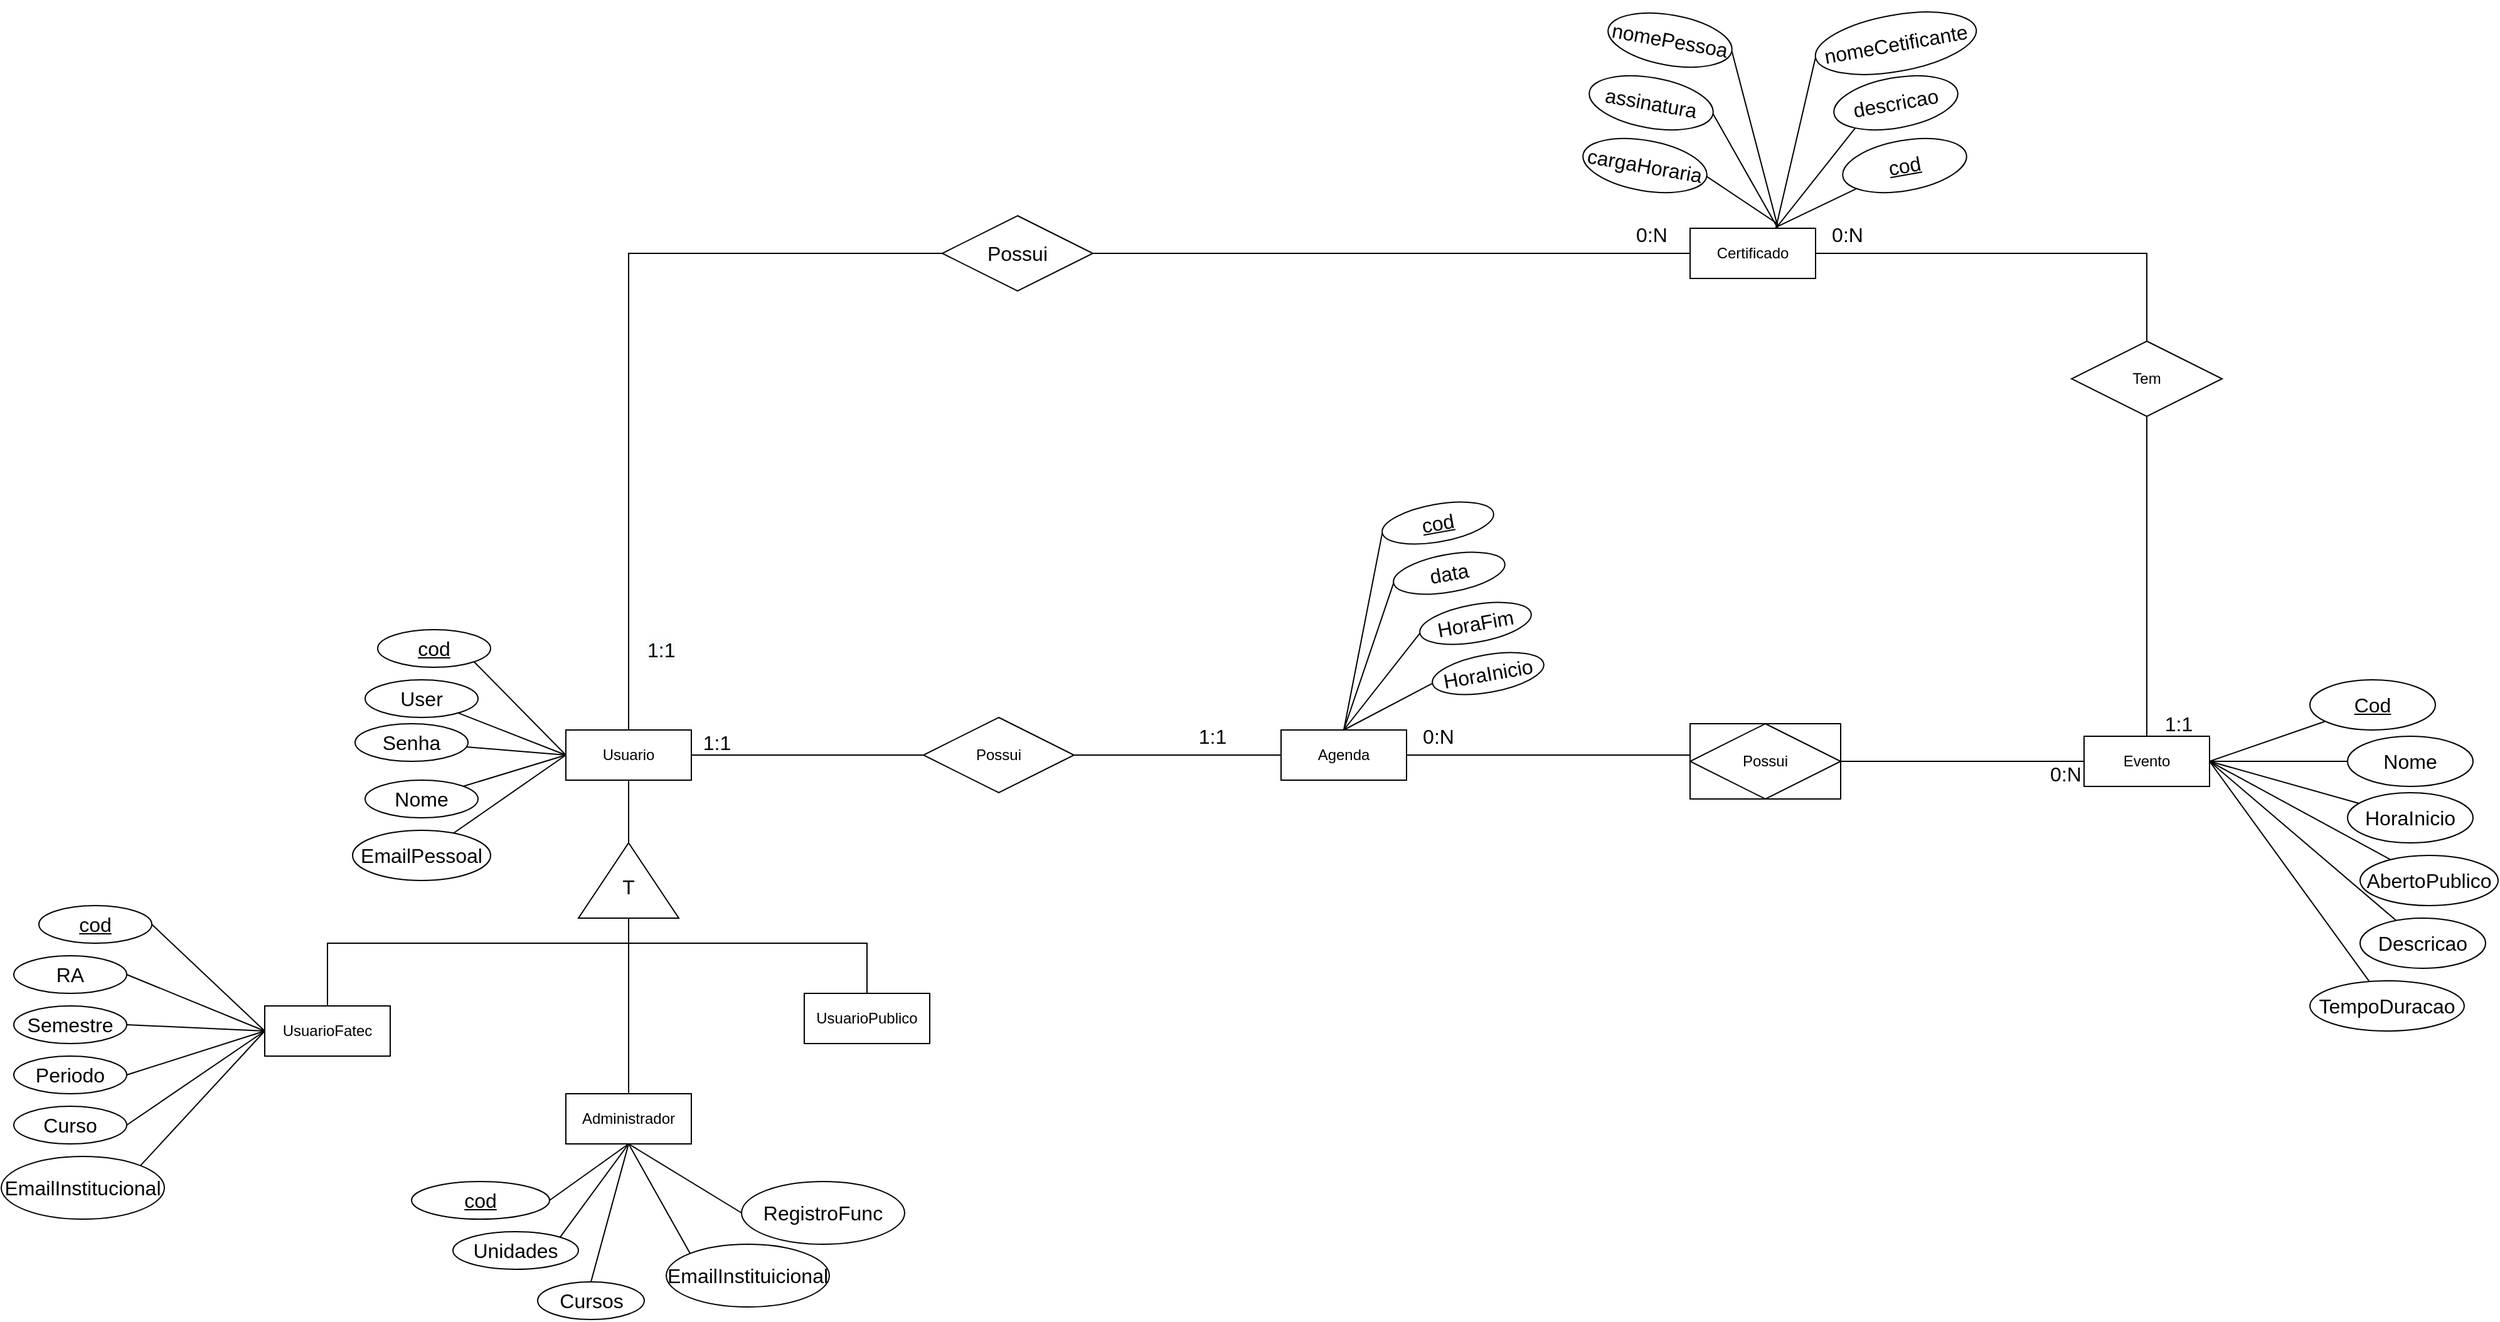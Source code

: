 <mxfile version="20.5.3" type="device" pages="4"><diagram id="n5tccrC-Xm_OIwwybP1V" name="Conceitual v1"><mxGraphModel dx="2915" dy="2103" grid="1" gridSize="10" guides="1" tooltips="1" connect="1" arrows="1" fold="1" page="1" pageScale="1" pageWidth="827" pageHeight="1169" math="0" shadow="0"><root><mxCell id="0"/><mxCell id="1" parent="0"/><mxCell id="lVRZoVLDc27x2AVcVHim-1" value="Usuario" style="whiteSpace=wrap;html=1;align=center;" parent="1" vertex="1"><mxGeometry x="-290" y="320" width="100" height="40" as="geometry"/></mxCell><mxCell id="lVRZoVLDc27x2AVcVHim-2" value="Evento" style="whiteSpace=wrap;html=1;align=center;" parent="1" vertex="1"><mxGeometry x="920" y="325" width="100" height="40" as="geometry"/></mxCell><mxCell id="lVRZoVLDc27x2AVcVHim-4" value="Certificado" style="whiteSpace=wrap;html=1;align=center;" parent="1" vertex="1"><mxGeometry x="606" y="-80" width="100" height="40" as="geometry"/></mxCell><mxCell id="lVRZoVLDc27x2AVcVHim-10" value="" style="edgeStyle=orthogonalEdgeStyle;rounded=0;orthogonalLoop=1;jettySize=auto;html=1;endArrow=none;endFill=0;" parent="1" source="lVRZoVLDc27x2AVcVHim-5" target="lVRZoVLDc27x2AVcVHim-1" edge="1"><mxGeometry relative="1" as="geometry"/></mxCell><mxCell id="lVRZoVLDc27x2AVcVHim-30" value="" style="edgeStyle=orthogonalEdgeStyle;rounded=0;orthogonalLoop=1;jettySize=auto;html=1;fontSize=16;endArrow=none;endFill=0;entryX=0;entryY=0.5;entryDx=0;entryDy=0;" parent="1" source="lVRZoVLDc27x2AVcVHim-5" target="lVRZoVLDc27x2AVcVHim-27" edge="1"><mxGeometry relative="1" as="geometry"/></mxCell><mxCell id="lVRZoVLDc27x2AVcVHim-5" value="Possui" style="shape=rhombus;perimeter=rhombusPerimeter;whiteSpace=wrap;html=1;align=center;" parent="1" vertex="1"><mxGeometry x="-5" y="310" width="120" height="60" as="geometry"/></mxCell><mxCell id="lVRZoVLDc27x2AVcVHim-8" value="" style="edgeStyle=orthogonalEdgeStyle;rounded=0;orthogonalLoop=1;jettySize=auto;html=1;endArrow=none;endFill=0;" parent="1" source="lVRZoVLDc27x2AVcVHim-6" target="lVRZoVLDc27x2AVcVHim-2" edge="1"><mxGeometry relative="1" as="geometry"/></mxCell><mxCell id="lVRZoVLDc27x2AVcVHim-121" style="edgeStyle=orthogonalEdgeStyle;rounded=0;orthogonalLoop=1;jettySize=auto;html=1;entryX=1;entryY=0.5;entryDx=0;entryDy=0;fontSize=16;endArrow=none;endFill=0;exitX=0.5;exitY=0;exitDx=0;exitDy=0;" parent="1" source="lVRZoVLDc27x2AVcVHim-6" target="lVRZoVLDc27x2AVcVHim-4" edge="1"><mxGeometry relative="1" as="geometry"/></mxCell><mxCell id="lVRZoVLDc27x2AVcVHim-6" value="Tem" style="shape=rhombus;perimeter=rhombusPerimeter;whiteSpace=wrap;html=1;align=center;" parent="1" vertex="1"><mxGeometry x="910" y="10" width="120" height="60" as="geometry"/></mxCell><mxCell id="lVRZoVLDc27x2AVcVHim-13" value="" style="edgeStyle=orthogonalEdgeStyle;rounded=0;orthogonalLoop=1;jettySize=auto;html=1;endArrow=none;endFill=0;" parent="1" source="lVRZoVLDc27x2AVcVHim-11" target="lVRZoVLDc27x2AVcVHim-1" edge="1"><mxGeometry relative="1" as="geometry"/></mxCell><mxCell id="lVRZoVLDc27x2AVcVHim-14" style="edgeStyle=orthogonalEdgeStyle;rounded=0;orthogonalLoop=1;jettySize=auto;html=1;endArrow=none;endFill=0;entryX=0.5;entryY=0;entryDx=0;entryDy=0;" parent="1" source="lVRZoVLDc27x2AVcVHim-11" target="lVRZoVLDc27x2AVcVHim-15" edge="1"><mxGeometry relative="1" as="geometry"><mxPoint x="-400" y="560" as="targetPoint"/><Array as="points"><mxPoint x="-240" y="490"/><mxPoint x="-480" y="490"/></Array></mxGeometry></mxCell><mxCell id="lVRZoVLDc27x2AVcVHim-18" style="edgeStyle=orthogonalEdgeStyle;rounded=0;orthogonalLoop=1;jettySize=auto;html=1;endArrow=none;endFill=0;" parent="1" source="lVRZoVLDc27x2AVcVHim-11" target="lVRZoVLDc27x2AVcVHim-16" edge="1"><mxGeometry relative="1" as="geometry"><Array as="points"><mxPoint x="-240" y="500"/><mxPoint x="-240" y="500"/></Array></mxGeometry></mxCell><mxCell id="lVRZoVLDc27x2AVcVHim-21" style="edgeStyle=orthogonalEdgeStyle;rounded=0;orthogonalLoop=1;jettySize=auto;html=1;endArrow=none;endFill=0;" parent="1" source="lVRZoVLDc27x2AVcVHim-11" target="lVRZoVLDc27x2AVcVHim-20" edge="1"><mxGeometry relative="1" as="geometry"><Array as="points"><mxPoint x="-240" y="490"/><mxPoint x="-50" y="490"/></Array></mxGeometry></mxCell><mxCell id="lVRZoVLDc27x2AVcVHim-11" value="" style="triangle;whiteSpace=wrap;html=1;rotation=-90;" parent="1" vertex="1"><mxGeometry x="-270" y="400" width="60" height="80" as="geometry"/></mxCell><mxCell id="lVRZoVLDc27x2AVcVHim-15" value="UsuarioFatec" style="whiteSpace=wrap;html=1;align=center;" parent="1" vertex="1"><mxGeometry x="-530" y="540" width="100" height="40" as="geometry"/></mxCell><mxCell id="lVRZoVLDc27x2AVcVHim-16" value="Administrador" style="whiteSpace=wrap;html=1;align=center;" parent="1" vertex="1"><mxGeometry x="-290" y="610" width="100" height="40" as="geometry"/></mxCell><mxCell id="lVRZoVLDc27x2AVcVHim-20" value="UsuarioPublico" style="whiteSpace=wrap;html=1;align=center;" parent="1" vertex="1"><mxGeometry x="-100" y="530" width="100" height="40" as="geometry"/></mxCell><mxCell id="lVRZoVLDc27x2AVcVHim-22" value="&lt;font style=&quot;font-size: 16px;&quot;&gt;T&lt;/font&gt;" style="text;html=1;strokeColor=none;fillColor=none;align=center;verticalAlign=middle;whiteSpace=wrap;rounded=0;" parent="1" vertex="1"><mxGeometry x="-270" y="430" width="60" height="30" as="geometry"/></mxCell><mxCell id="lVRZoVLDc27x2AVcVHim-24" value="1:1" style="text;html=1;align=center;verticalAlign=middle;resizable=0;points=[];autosize=1;strokeColor=none;fillColor=none;fontSize=16;" parent="1" vertex="1"><mxGeometry x="-195" y="315" width="50" height="30" as="geometry"/></mxCell><mxCell id="lVRZoVLDc27x2AVcVHim-25" value="0:N" style="text;html=1;align=center;verticalAlign=middle;resizable=0;points=[];autosize=1;strokeColor=none;fillColor=none;fontSize=16;" parent="1" vertex="1"><mxGeometry x="706" y="-90" width="50" height="30" as="geometry"/></mxCell><mxCell id="lVRZoVLDc27x2AVcVHim-26" value="1:1" style="text;html=1;align=center;verticalAlign=middle;resizable=0;points=[];autosize=1;strokeColor=none;fillColor=none;fontSize=16;" parent="1" vertex="1"><mxGeometry x="970" y="300" width="50" height="30" as="geometry"/></mxCell><mxCell id="lVRZoVLDc27x2AVcVHim-27" value="Agenda" style="whiteSpace=wrap;html=1;align=center;" parent="1" vertex="1"><mxGeometry x="280" y="320" width="100" height="40" as="geometry"/></mxCell><mxCell id="lVRZoVLDc27x2AVcVHim-35" value="" style="edgeStyle=orthogonalEdgeStyle;rounded=0;orthogonalLoop=1;jettySize=auto;html=1;fontSize=16;endArrow=none;endFill=0;entryX=1;entryY=0.5;entryDx=0;entryDy=0;" parent="1" source="lVRZoVLDc27x2AVcVHim-31" target="lVRZoVLDc27x2AVcVHim-27" edge="1"><mxGeometry relative="1" as="geometry"><Array as="points"><mxPoint x="560" y="340"/><mxPoint x="560" y="340"/></Array></mxGeometry></mxCell><mxCell id="lVRZoVLDc27x2AVcVHim-36" value="" style="edgeStyle=orthogonalEdgeStyle;rounded=0;orthogonalLoop=1;jettySize=auto;html=1;fontSize=16;endArrow=none;endFill=0;" parent="1" source="lVRZoVLDc27x2AVcVHim-31" target="lVRZoVLDc27x2AVcVHim-2" edge="1"><mxGeometry relative="1" as="geometry"/></mxCell><mxCell id="lVRZoVLDc27x2AVcVHim-31" value="Possui" style="shape=associativeEntity;whiteSpace=wrap;html=1;align=center;fontFamily=Helvetica;fontSize=12;fontColor=default;strokeColor=default;fillColor=default;" parent="1" vertex="1"><mxGeometry x="606" y="315" width="120" height="60" as="geometry"/></mxCell><mxCell id="lVRZoVLDc27x2AVcVHim-32" value="1:1" style="text;html=1;align=center;verticalAlign=middle;resizable=0;points=[];autosize=1;strokeColor=none;fillColor=none;fontSize=16;" parent="1" vertex="1"><mxGeometry x="200" y="310" width="50" height="30" as="geometry"/></mxCell><mxCell id="lVRZoVLDc27x2AVcVHim-37" value="0:N" style="text;html=1;align=center;verticalAlign=middle;resizable=0;points=[];autosize=1;strokeColor=none;fillColor=none;fontSize=16;" parent="1" vertex="1"><mxGeometry x="380" y="310" width="50" height="30" as="geometry"/></mxCell><mxCell id="lVRZoVLDc27x2AVcVHim-38" value="0:N" style="text;html=1;align=center;verticalAlign=middle;resizable=0;points=[];autosize=1;strokeColor=none;fillColor=none;fontSize=16;" parent="1" vertex="1"><mxGeometry x="880" y="340" width="50" height="30" as="geometry"/></mxCell><mxCell id="lVRZoVLDc27x2AVcVHim-160" style="edgeStyle=none;rounded=0;orthogonalLoop=1;jettySize=auto;html=1;entryX=0;entryY=0.5;entryDx=0;entryDy=0;fontSize=16;endArrow=none;endFill=0;" parent="1" source="lVRZoVLDc27x2AVcVHim-40" target="lVRZoVLDc27x2AVcVHim-1" edge="1"><mxGeometry relative="1" as="geometry"/></mxCell><mxCell id="lVRZoVLDc27x2AVcVHim-40" value="Senha" style="ellipse;whiteSpace=wrap;html=1;align=center;fontSize=16;" parent="1" vertex="1"><mxGeometry x="-458" y="315" width="90" height="30" as="geometry"/></mxCell><mxCell id="lVRZoVLDc27x2AVcVHim-159" style="edgeStyle=none;rounded=0;orthogonalLoop=1;jettySize=auto;html=1;entryX=0;entryY=0.5;entryDx=0;entryDy=0;fontSize=16;endArrow=none;endFill=0;" parent="1" source="lVRZoVLDc27x2AVcVHim-42" target="lVRZoVLDc27x2AVcVHim-1" edge="1"><mxGeometry relative="1" as="geometry"/></mxCell><mxCell id="lVRZoVLDc27x2AVcVHim-42" value="User" style="ellipse;whiteSpace=wrap;html=1;align=center;fontSize=16;" parent="1" vertex="1"><mxGeometry x="-450" y="280" width="90" height="30" as="geometry"/></mxCell><mxCell id="lVRZoVLDc27x2AVcVHim-162" style="edgeStyle=none;rounded=0;orthogonalLoop=1;jettySize=auto;html=1;entryX=0;entryY=0.5;entryDx=0;entryDy=0;fontSize=16;endArrow=none;endFill=0;" parent="1" source="lVRZoVLDc27x2AVcVHim-43" target="lVRZoVLDc27x2AVcVHim-1" edge="1"><mxGeometry relative="1" as="geometry"/></mxCell><mxCell id="lVRZoVLDc27x2AVcVHim-43" value="EmailPessoal" style="ellipse;whiteSpace=wrap;html=1;align=center;fontSize=16;" parent="1" vertex="1"><mxGeometry x="-460" y="400" width="110" height="40" as="geometry"/></mxCell><mxCell id="lVRZoVLDc27x2AVcVHim-158" style="edgeStyle=none;rounded=0;orthogonalLoop=1;jettySize=auto;html=1;exitX=1;exitY=1;exitDx=0;exitDy=0;entryX=0;entryY=0.5;entryDx=0;entryDy=0;fontSize=16;endArrow=none;endFill=0;" parent="1" source="lVRZoVLDc27x2AVcVHim-44" target="lVRZoVLDc27x2AVcVHim-1" edge="1"><mxGeometry relative="1" as="geometry"/></mxCell><mxCell id="lVRZoVLDc27x2AVcVHim-44" value="cod" style="ellipse;whiteSpace=wrap;html=1;align=center;fontStyle=4;fontFamily=Helvetica;fontSize=16;fontColor=default;strokeColor=default;fillColor=default;" parent="1" vertex="1"><mxGeometry x="-440" y="240" width="90" height="30" as="geometry"/></mxCell><mxCell id="lVRZoVLDc27x2AVcVHim-161" style="edgeStyle=none;rounded=0;orthogonalLoop=1;jettySize=auto;html=1;entryX=0;entryY=0.5;entryDx=0;entryDy=0;fontSize=16;endArrow=none;endFill=0;" parent="1" source="lVRZoVLDc27x2AVcVHim-45" target="lVRZoVLDc27x2AVcVHim-1" edge="1"><mxGeometry relative="1" as="geometry"/></mxCell><mxCell id="lVRZoVLDc27x2AVcVHim-45" value="Nome" style="ellipse;whiteSpace=wrap;html=1;align=center;fontSize=16;" parent="1" vertex="1"><mxGeometry x="-450" y="360" width="90" height="30" as="geometry"/></mxCell><mxCell id="lVRZoVLDc27x2AVcVHim-171" style="edgeStyle=none;rounded=0;orthogonalLoop=1;jettySize=auto;html=1;exitX=1;exitY=0.5;exitDx=0;exitDy=0;entryX=0;entryY=0.5;entryDx=0;entryDy=0;fontSize=16;endArrow=none;endFill=0;" parent="1" source="lVRZoVLDc27x2AVcVHim-53" target="lVRZoVLDc27x2AVcVHim-15" edge="1"><mxGeometry relative="1" as="geometry"/></mxCell><mxCell id="lVRZoVLDc27x2AVcVHim-53" value="Periodo" style="ellipse;whiteSpace=wrap;html=1;align=center;fontFamily=Helvetica;fontSize=16;fontColor=default;strokeColor=default;fillColor=default;" parent="1" vertex="1"><mxGeometry x="-730" y="580" width="90" height="30" as="geometry"/></mxCell><mxCell id="lVRZoVLDc27x2AVcVHim-172" style="edgeStyle=none;rounded=0;orthogonalLoop=1;jettySize=auto;html=1;exitX=1;exitY=0.5;exitDx=0;exitDy=0;entryX=0;entryY=0.5;entryDx=0;entryDy=0;fontSize=16;endArrow=none;endFill=0;" parent="1" source="lVRZoVLDc27x2AVcVHim-54" target="lVRZoVLDc27x2AVcVHim-15" edge="1"><mxGeometry relative="1" as="geometry"/></mxCell><mxCell id="lVRZoVLDc27x2AVcVHim-54" value="Curso" style="ellipse;whiteSpace=wrap;html=1;align=center;fontFamily=Helvetica;fontSize=16;fontColor=default;strokeColor=default;fillColor=default;" parent="1" vertex="1"><mxGeometry x="-730" y="620" width="90" height="30" as="geometry"/></mxCell><mxCell id="lVRZoVLDc27x2AVcVHim-168" style="edgeStyle=none;rounded=0;orthogonalLoop=1;jettySize=auto;html=1;exitX=1;exitY=0.5;exitDx=0;exitDy=0;entryX=0;entryY=0.5;entryDx=0;entryDy=0;fontSize=16;endArrow=none;endFill=0;" parent="1" source="lVRZoVLDc27x2AVcVHim-55" target="lVRZoVLDc27x2AVcVHim-15" edge="1"><mxGeometry relative="1" as="geometry"/></mxCell><mxCell id="lVRZoVLDc27x2AVcVHim-55" value="Semestre" style="ellipse;whiteSpace=wrap;html=1;align=center;fontFamily=Helvetica;fontSize=16;fontColor=default;strokeColor=default;fillColor=default;" parent="1" vertex="1"><mxGeometry x="-730" y="540" width="90" height="30" as="geometry"/></mxCell><mxCell id="lVRZoVLDc27x2AVcVHim-178" style="edgeStyle=none;rounded=0;orthogonalLoop=1;jettySize=auto;html=1;exitX=1;exitY=0;exitDx=0;exitDy=0;fontSize=16;endArrow=none;endFill=0;" parent="1" source="lVRZoVLDc27x2AVcVHim-56" edge="1"><mxGeometry relative="1" as="geometry"><mxPoint x="-530" y="560" as="targetPoint"/></mxGeometry></mxCell><mxCell id="lVRZoVLDc27x2AVcVHim-56" value="EmailInstitucional" style="ellipse;whiteSpace=wrap;html=1;align=center;fontFamily=Helvetica;fontSize=16;fontColor=default;strokeColor=default;fillColor=default;" parent="1" vertex="1"><mxGeometry x="-740" y="660" width="130" height="50" as="geometry"/></mxCell><mxCell id="lVRZoVLDc27x2AVcVHim-164" style="edgeStyle=none;rounded=0;orthogonalLoop=1;jettySize=auto;html=1;exitX=1;exitY=0.5;exitDx=0;exitDy=0;entryX=0;entryY=0.5;entryDx=0;entryDy=0;fontSize=16;endArrow=none;endFill=0;" parent="1" source="lVRZoVLDc27x2AVcVHim-57" target="lVRZoVLDc27x2AVcVHim-15" edge="1"><mxGeometry relative="1" as="geometry"/></mxCell><mxCell id="lVRZoVLDc27x2AVcVHim-57" value="cod" style="ellipse;whiteSpace=wrap;html=1;align=center;fontStyle=4;fontFamily=Helvetica;fontSize=16;fontColor=default;strokeColor=default;fillColor=default;" parent="1" vertex="1"><mxGeometry x="-710" y="460" width="90" height="30" as="geometry"/></mxCell><mxCell id="lVRZoVLDc27x2AVcVHim-167" style="edgeStyle=none;rounded=0;orthogonalLoop=1;jettySize=auto;html=1;exitX=1;exitY=0.5;exitDx=0;exitDy=0;entryX=0;entryY=0.5;entryDx=0;entryDy=0;fontSize=16;endArrow=none;endFill=0;" parent="1" source="lVRZoVLDc27x2AVcVHim-58" target="lVRZoVLDc27x2AVcVHim-15" edge="1"><mxGeometry relative="1" as="geometry"/></mxCell><mxCell id="lVRZoVLDc27x2AVcVHim-58" value="RA" style="ellipse;whiteSpace=wrap;html=1;align=center;fontFamily=Helvetica;fontSize=16;fontColor=default;strokeColor=default;fillColor=default;" parent="1" vertex="1"><mxGeometry x="-730" y="500" width="90" height="30" as="geometry"/></mxCell><mxCell id="lVRZoVLDc27x2AVcVHim-187" style="edgeStyle=none;rounded=0;orthogonalLoop=1;jettySize=auto;html=1;exitX=0;exitY=0.5;exitDx=0;exitDy=0;entryX=0.5;entryY=1;entryDx=0;entryDy=0;fontSize=16;endArrow=none;endFill=0;" parent="1" source="lVRZoVLDc27x2AVcVHim-67" target="lVRZoVLDc27x2AVcVHim-16" edge="1"><mxGeometry relative="1" as="geometry"/></mxCell><mxCell id="lVRZoVLDc27x2AVcVHim-67" value="RegistroFunc" style="ellipse;whiteSpace=wrap;html=1;align=center;fontFamily=Helvetica;fontSize=16;fontColor=default;strokeColor=default;fillColor=default;" parent="1" vertex="1"><mxGeometry x="-150" y="680" width="130" height="50" as="geometry"/></mxCell><mxCell id="lVRZoVLDc27x2AVcVHim-188" style="edgeStyle=none;rounded=0;orthogonalLoop=1;jettySize=auto;html=1;exitX=0;exitY=0;exitDx=0;exitDy=0;entryX=0.5;entryY=1;entryDx=0;entryDy=0;fontSize=16;endArrow=none;endFill=0;" parent="1" source="lVRZoVLDc27x2AVcVHim-68" target="lVRZoVLDc27x2AVcVHim-16" edge="1"><mxGeometry relative="1" as="geometry"/></mxCell><mxCell id="lVRZoVLDc27x2AVcVHim-68" value="EmailInstituicional" style="ellipse;whiteSpace=wrap;html=1;align=center;fontFamily=Helvetica;fontSize=16;fontColor=default;strokeColor=default;fillColor=default;" parent="1" vertex="1"><mxGeometry x="-210" y="730" width="130" height="50" as="geometry"/></mxCell><mxCell id="lVRZoVLDc27x2AVcVHim-186" style="edgeStyle=none;rounded=0;orthogonalLoop=1;jettySize=auto;html=1;exitX=1;exitY=0.5;exitDx=0;exitDy=0;entryX=0.5;entryY=1;entryDx=0;entryDy=0;fontSize=16;endArrow=none;endFill=0;" parent="1" source="lVRZoVLDc27x2AVcVHim-71" target="lVRZoVLDc27x2AVcVHim-16" edge="1"><mxGeometry relative="1" as="geometry"/></mxCell><mxCell id="lVRZoVLDc27x2AVcVHim-71" value="cod" style="ellipse;whiteSpace=wrap;html=1;align=center;fontStyle=4;fontFamily=Helvetica;fontSize=16;fontColor=default;strokeColor=default;fillColor=default;" parent="1" vertex="1"><mxGeometry x="-413" y="680" width="110" height="30" as="geometry"/></mxCell><mxCell id="lVRZoVLDc27x2AVcVHim-191" style="edgeStyle=none;rounded=0;orthogonalLoop=1;jettySize=auto;html=1;exitX=0.5;exitY=0;exitDx=0;exitDy=0;entryX=0.5;entryY=1;entryDx=0;entryDy=0;fontSize=16;endArrow=none;endFill=0;" parent="1" source="lVRZoVLDc27x2AVcVHim-72" target="lVRZoVLDc27x2AVcVHim-16" edge="1"><mxGeometry relative="1" as="geometry"/></mxCell><mxCell id="lVRZoVLDc27x2AVcVHim-72" value="Cursos" style="ellipse;whiteSpace=wrap;html=1;align=center;fontFamily=Helvetica;fontSize=16;fontColor=default;strokeColor=default;fillColor=default;" parent="1" vertex="1"><mxGeometry x="-312.5" y="760" width="85" height="30" as="geometry"/></mxCell><mxCell id="lVRZoVLDc27x2AVcVHim-192" style="edgeStyle=none;rounded=0;orthogonalLoop=1;jettySize=auto;html=1;exitX=1;exitY=0;exitDx=0;exitDy=0;entryX=0.5;entryY=1;entryDx=0;entryDy=0;fontSize=16;endArrow=none;endFill=0;" parent="1" source="lVRZoVLDc27x2AVcVHim-73" target="lVRZoVLDc27x2AVcVHim-16" edge="1"><mxGeometry relative="1" as="geometry"/></mxCell><mxCell id="lVRZoVLDc27x2AVcVHim-73" value="Unidades" style="ellipse;whiteSpace=wrap;html=1;align=center;fontFamily=Helvetica;fontSize=16;fontColor=default;strokeColor=default;fillColor=default;" parent="1" vertex="1"><mxGeometry x="-380" y="720" width="100" height="30" as="geometry"/></mxCell><mxCell id="lVRZoVLDc27x2AVcVHim-131" style="edgeStyle=none;rounded=0;orthogonalLoop=1;jettySize=auto;html=1;entryX=1;entryY=0.5;entryDx=0;entryDy=0;fontSize=16;endArrow=none;endFill=0;" parent="1" source="lVRZoVLDc27x2AVcVHim-78" target="lVRZoVLDc27x2AVcVHim-2" edge="1"><mxGeometry relative="1" as="geometry"/></mxCell><mxCell id="lVRZoVLDc27x2AVcVHim-78" value="Nome" style="ellipse;whiteSpace=wrap;html=1;align=center;fontSize=16;" parent="1" vertex="1"><mxGeometry x="1130" y="325" width="100" height="40" as="geometry"/></mxCell><mxCell id="lVRZoVLDc27x2AVcVHim-134" style="edgeStyle=none;rounded=0;orthogonalLoop=1;jettySize=auto;html=1;entryX=1;entryY=0.5;entryDx=0;entryDy=0;fontSize=16;endArrow=none;endFill=0;" parent="1" source="lVRZoVLDc27x2AVcVHim-79" target="lVRZoVLDc27x2AVcVHim-2" edge="1"><mxGeometry relative="1" as="geometry"/></mxCell><mxCell id="lVRZoVLDc27x2AVcVHim-79" value="TempoDuracao" style="ellipse;whiteSpace=wrap;html=1;align=center;fontSize=16;" parent="1" vertex="1"><mxGeometry x="1100" y="520" width="123" height="40" as="geometry"/></mxCell><mxCell id="lVRZoVLDc27x2AVcVHim-128" style="edgeStyle=none;rounded=0;orthogonalLoop=1;jettySize=auto;html=1;entryX=1;entryY=0.5;entryDx=0;entryDy=0;fontSize=16;endArrow=none;endFill=0;" parent="1" source="lVRZoVLDc27x2AVcVHim-80" target="lVRZoVLDc27x2AVcVHim-2" edge="1"><mxGeometry relative="1" as="geometry"/></mxCell><mxCell id="lVRZoVLDc27x2AVcVHim-80" value="HoraInicio" style="ellipse;whiteSpace=wrap;html=1;align=center;fontSize=16;" parent="1" vertex="1"><mxGeometry x="1130" y="370" width="100" height="40" as="geometry"/></mxCell><mxCell id="lVRZoVLDc27x2AVcVHim-132" style="edgeStyle=none;rounded=0;orthogonalLoop=1;jettySize=auto;html=1;entryX=1;entryY=0.5;entryDx=0;entryDy=0;fontSize=16;endArrow=none;endFill=0;" parent="1" source="lVRZoVLDc27x2AVcVHim-81" target="lVRZoVLDc27x2AVcVHim-2" edge="1"><mxGeometry relative="1" as="geometry"/></mxCell><mxCell id="lVRZoVLDc27x2AVcVHim-81" value="AbertoPublico" style="ellipse;whiteSpace=wrap;html=1;align=center;fontSize=16;" parent="1" vertex="1"><mxGeometry x="1140" y="420" width="110" height="40" as="geometry"/></mxCell><mxCell id="lVRZoVLDc27x2AVcVHim-133" style="edgeStyle=none;rounded=0;orthogonalLoop=1;jettySize=auto;html=1;entryX=1;entryY=0.5;entryDx=0;entryDy=0;fontSize=16;endArrow=none;endFill=0;" parent="1" source="lVRZoVLDc27x2AVcVHim-82" target="lVRZoVLDc27x2AVcVHim-2" edge="1"><mxGeometry relative="1" as="geometry"/></mxCell><mxCell id="lVRZoVLDc27x2AVcVHim-82" value="Descricao" style="ellipse;whiteSpace=wrap;html=1;align=center;fontSize=16;" parent="1" vertex="1"><mxGeometry x="1140" y="470" width="100" height="40" as="geometry"/></mxCell><mxCell id="lVRZoVLDc27x2AVcVHim-130" style="edgeStyle=none;rounded=0;orthogonalLoop=1;jettySize=auto;html=1;entryX=1;entryY=0.5;entryDx=0;entryDy=0;fontSize=16;endArrow=none;endFill=0;" parent="1" source="lVRZoVLDc27x2AVcVHim-88" target="lVRZoVLDc27x2AVcVHim-2" edge="1"><mxGeometry relative="1" as="geometry"/></mxCell><mxCell id="lVRZoVLDc27x2AVcVHim-88" value="Cod" style="ellipse;whiteSpace=wrap;html=1;align=center;fontStyle=4;fontFamily=Helvetica;fontSize=16;fontColor=default;strokeColor=default;fillColor=default;" parent="1" vertex="1"><mxGeometry x="1100" y="280" width="100" height="40" as="geometry"/></mxCell><mxCell id="lVRZoVLDc27x2AVcVHim-145" style="edgeStyle=none;rounded=0;orthogonalLoop=1;jettySize=auto;html=1;exitX=1;exitY=0.5;exitDx=0;exitDy=0;entryX=0.7;entryY=0.003;entryDx=0;entryDy=0;entryPerimeter=0;fontSize=16;endArrow=none;endFill=0;" parent="1" source="lVRZoVLDc27x2AVcVHim-89" target="lVRZoVLDc27x2AVcVHim-4" edge="1"><mxGeometry relative="1" as="geometry"/></mxCell><mxCell id="lVRZoVLDc27x2AVcVHim-89" value="assinatura" style="ellipse;whiteSpace=wrap;html=1;align=center;fontSize=16;rotation=10;" parent="1" vertex="1"><mxGeometry x="525" y="-200" width="100" height="40" as="geometry"/></mxCell><mxCell id="lVRZoVLDc27x2AVcVHim-139" style="edgeStyle=none;rounded=0;orthogonalLoop=1;jettySize=auto;html=1;exitX=0;exitY=1;exitDx=0;exitDy=0;entryX=0.683;entryY=0.003;entryDx=0;entryDy=0;entryPerimeter=0;fontSize=16;endArrow=none;endFill=0;" parent="1" source="lVRZoVLDc27x2AVcVHim-92" target="lVRZoVLDc27x2AVcVHim-4" edge="1"><mxGeometry relative="1" as="geometry"/></mxCell><mxCell id="lVRZoVLDc27x2AVcVHim-92" value="descricao" style="ellipse;whiteSpace=wrap;html=1;align=center;fontSize=16;rotation=-10;" parent="1" vertex="1"><mxGeometry x="720" y="-200" width="100" height="40" as="geometry"/></mxCell><mxCell id="lVRZoVLDc27x2AVcVHim-142" style="edgeStyle=none;rounded=0;orthogonalLoop=1;jettySize=auto;html=1;exitX=1;exitY=0.5;exitDx=0;exitDy=0;fontSize=16;endArrow=none;endFill=0;" parent="1" source="lVRZoVLDc27x2AVcVHim-94" edge="1"><mxGeometry relative="1" as="geometry"><mxPoint x="633.458" y="-222.109" as="targetPoint"/></mxGeometry></mxCell><mxCell id="lVRZoVLDc27x2AVcVHim-144" style="edgeStyle=none;rounded=0;orthogonalLoop=1;jettySize=auto;html=1;exitX=1;exitY=0.5;exitDx=0;exitDy=0;entryX=0.7;entryY=-0.018;entryDx=0;entryDy=0;entryPerimeter=0;fontSize=16;endArrow=none;endFill=0;" parent="1" source="lVRZoVLDc27x2AVcVHim-94" target="lVRZoVLDc27x2AVcVHim-4" edge="1"><mxGeometry relative="1" as="geometry"/></mxCell><mxCell id="lVRZoVLDc27x2AVcVHim-94" value="nomePessoa" style="ellipse;whiteSpace=wrap;html=1;align=center;fontSize=16;rotation=10;" parent="1" vertex="1"><mxGeometry x="540" y="-250" width="100" height="40" as="geometry"/></mxCell><mxCell id="lVRZoVLDc27x2AVcVHim-143" style="edgeStyle=none;rounded=0;orthogonalLoop=1;jettySize=auto;html=1;exitX=0;exitY=0.5;exitDx=0;exitDy=0;entryX=0.683;entryY=0.003;entryDx=0;entryDy=0;entryPerimeter=0;fontSize=16;endArrow=none;endFill=0;" parent="1" source="lVRZoVLDc27x2AVcVHim-96" target="lVRZoVLDc27x2AVcVHim-4" edge="1"><mxGeometry relative="1" as="geometry"/></mxCell><mxCell id="lVRZoVLDc27x2AVcVHim-96" value="nomeCetificante" style="ellipse;whiteSpace=wrap;html=1;align=center;fontSize=16;rotation=-10;" parent="1" vertex="1"><mxGeometry x="705" y="-250" width="130" height="45" as="geometry"/></mxCell><mxCell id="lVRZoVLDc27x2AVcVHim-146" style="edgeStyle=none;rounded=0;orthogonalLoop=1;jettySize=auto;html=1;exitX=1;exitY=0.5;exitDx=0;exitDy=0;entryX=0.7;entryY=-0.084;entryDx=0;entryDy=0;entryPerimeter=0;fontSize=16;endArrow=none;endFill=0;" parent="1" source="lVRZoVLDc27x2AVcVHim-98" target="lVRZoVLDc27x2AVcVHim-4" edge="1"><mxGeometry relative="1" as="geometry"/></mxCell><mxCell id="lVRZoVLDc27x2AVcVHim-98" value="cargaHoraria" style="ellipse;whiteSpace=wrap;html=1;align=center;fontSize=16;rotation=10;" parent="1" vertex="1"><mxGeometry x="520" y="-150" width="100" height="40" as="geometry"/></mxCell><mxCell id="lVRZoVLDc27x2AVcVHim-135" style="edgeStyle=none;rounded=0;orthogonalLoop=1;jettySize=auto;html=1;entryX=0.7;entryY=-0.04;entryDx=0;entryDy=0;entryPerimeter=0;fontSize=16;endArrow=none;endFill=0;" parent="1" source="lVRZoVLDc27x2AVcVHim-100" target="lVRZoVLDc27x2AVcVHim-4" edge="1"><mxGeometry relative="1" as="geometry"/></mxCell><mxCell id="lVRZoVLDc27x2AVcVHim-100" value="cod" style="ellipse;whiteSpace=wrap;html=1;align=center;fontStyle=4;fontFamily=Helvetica;fontSize=16;fontColor=default;strokeColor=default;fillColor=default;rotation=-10;" parent="1" vertex="1"><mxGeometry x="727" y="-150" width="100" height="40" as="geometry"/></mxCell><mxCell id="lVRZoVLDc27x2AVcVHim-147" style="edgeStyle=none;rounded=0;orthogonalLoop=1;jettySize=auto;html=1;exitX=0;exitY=0.5;exitDx=0;exitDy=0;entryX=0.5;entryY=0;entryDx=0;entryDy=0;fontSize=16;endArrow=none;endFill=0;" parent="1" source="lVRZoVLDc27x2AVcVHim-102" target="lVRZoVLDc27x2AVcVHim-27" edge="1"><mxGeometry relative="1" as="geometry"/></mxCell><mxCell id="lVRZoVLDc27x2AVcVHim-102" value="cod" style="ellipse;whiteSpace=wrap;html=1;align=center;fontStyle=4;fontFamily=Helvetica;fontSize=16;fontColor=default;strokeColor=default;fillColor=default;rotation=-10;" parent="1" vertex="1"><mxGeometry x="360" y="140" width="90" height="30" as="geometry"/></mxCell><mxCell id="lVRZoVLDc27x2AVcVHim-151" style="edgeStyle=none;rounded=0;orthogonalLoop=1;jettySize=auto;html=1;exitX=0;exitY=0.5;exitDx=0;exitDy=0;entryX=0.5;entryY=0;entryDx=0;entryDy=0;fontSize=16;endArrow=none;endFill=0;" parent="1" source="lVRZoVLDc27x2AVcVHim-104" target="lVRZoVLDc27x2AVcVHim-27" edge="1"><mxGeometry relative="1" as="geometry"/></mxCell><mxCell id="lVRZoVLDc27x2AVcVHim-104" value="data" style="ellipse;whiteSpace=wrap;html=1;align=center;fontSize=16;rotation=-10;" parent="1" vertex="1"><mxGeometry x="369" y="180" width="90" height="30" as="geometry"/></mxCell><mxCell id="lVRZoVLDc27x2AVcVHim-153" style="edgeStyle=none;rounded=0;orthogonalLoop=1;jettySize=auto;html=1;exitX=0;exitY=0.5;exitDx=0;exitDy=0;entryX=0.5;entryY=0;entryDx=0;entryDy=0;fontSize=16;endArrow=none;endFill=0;" parent="1" source="lVRZoVLDc27x2AVcVHim-105" target="lVRZoVLDc27x2AVcVHim-27" edge="1"><mxGeometry relative="1" as="geometry"/></mxCell><mxCell id="lVRZoVLDc27x2AVcVHim-105" value="HoraInicio" style="ellipse;whiteSpace=wrap;html=1;align=center;fontSize=16;rotation=-10;" parent="1" vertex="1"><mxGeometry x="400" y="260" width="90" height="30" as="geometry"/></mxCell><mxCell id="lVRZoVLDc27x2AVcVHim-152" style="edgeStyle=none;rounded=0;orthogonalLoop=1;jettySize=auto;html=1;exitX=0;exitY=0.5;exitDx=0;exitDy=0;entryX=0.5;entryY=0;entryDx=0;entryDy=0;fontSize=16;endArrow=none;endFill=0;" parent="1" source="lVRZoVLDc27x2AVcVHim-106" target="lVRZoVLDc27x2AVcVHim-27" edge="1"><mxGeometry relative="1" as="geometry"/></mxCell><mxCell id="lVRZoVLDc27x2AVcVHim-106" value="HoraFim" style="ellipse;whiteSpace=wrap;html=1;align=center;fontSize=16;rotation=-10;" parent="1" vertex="1"><mxGeometry x="390" y="220" width="90" height="30" as="geometry"/></mxCell><mxCell id="lVRZoVLDc27x2AVcVHim-119" style="edgeStyle=orthogonalEdgeStyle;rounded=0;orthogonalLoop=1;jettySize=auto;html=1;fontSize=16;endArrow=none;endFill=0;" parent="1" source="lVRZoVLDc27x2AVcVHim-118" target="lVRZoVLDc27x2AVcVHim-1" edge="1"><mxGeometry relative="1" as="geometry"/></mxCell><mxCell id="lVRZoVLDc27x2AVcVHim-120" style="edgeStyle=orthogonalEdgeStyle;rounded=0;orthogonalLoop=1;jettySize=auto;html=1;entryX=0;entryY=0.5;entryDx=0;entryDy=0;fontSize=16;endArrow=none;endFill=0;" parent="1" source="lVRZoVLDc27x2AVcVHim-118" target="lVRZoVLDc27x2AVcVHim-4" edge="1"><mxGeometry relative="1" as="geometry"/></mxCell><mxCell id="lVRZoVLDc27x2AVcVHim-118" value="Possui" style="shape=rhombus;perimeter=rhombusPerimeter;whiteSpace=wrap;html=1;align=center;fontSize=16;" parent="1" vertex="1"><mxGeometry x="10" y="-90" width="120" height="60" as="geometry"/></mxCell><mxCell id="lVRZoVLDc27x2AVcVHim-122" value="0:N" style="text;html=1;align=center;verticalAlign=middle;resizable=0;points=[];autosize=1;strokeColor=none;fillColor=none;fontSize=16;" parent="1" vertex="1"><mxGeometry x="550" y="-90" width="50" height="30" as="geometry"/></mxCell><mxCell id="lVRZoVLDc27x2AVcVHim-123" value="&lt;span style=&quot;color: rgb(0, 0, 0); font-family: Helvetica; font-size: 16px; font-style: normal; font-variant-ligatures: normal; font-variant-caps: normal; font-weight: 400; letter-spacing: normal; orphans: 2; text-align: center; text-indent: 0px; text-transform: none; widows: 2; word-spacing: 0px; -webkit-text-stroke-width: 0px; background-color: rgb(248, 249, 250); text-decoration-thickness: initial; text-decoration-style: initial; text-decoration-color: initial; float: none; display: inline !important;&quot;&gt;1:1&lt;/span&gt;" style="text;whiteSpace=wrap;html=1;fontSize=16;" parent="1" vertex="1"><mxGeometry x="-227.5" y="240" width="60" height="40" as="geometry"/></mxCell></root></mxGraphModel></diagram><diagram id="KDBE_yDxmDVFQP7PPnRR" name="Logico v1"><mxGraphModel dx="2602" dy="794" grid="1" gridSize="10" guides="1" tooltips="1" connect="1" arrows="1" fold="1" page="1" pageScale="1" pageWidth="827" pageHeight="1169" math="0" shadow="0"><root><mxCell id="0"/><mxCell id="1" parent="0"/><mxCell id="IyyDIqvLdQrdDvAxT8hY-1" value="Usuario" style="shape=table;startSize=30;container=1;collapsible=1;childLayout=tableLayout;fixedRows=1;rowLines=0;fontStyle=1;align=center;resizeLast=1;" vertex="1" parent="1"><mxGeometry x="-40" y="270" width="180" height="180" as="geometry"/></mxCell><mxCell id="IyyDIqvLdQrdDvAxT8hY-2" value="" style="shape=tableRow;horizontal=0;startSize=0;swimlaneHead=0;swimlaneBody=0;fillColor=none;collapsible=0;dropTarget=0;points=[[0,0.5],[1,0.5]];portConstraint=eastwest;top=0;left=0;right=0;bottom=1;" vertex="1" parent="IyyDIqvLdQrdDvAxT8hY-1"><mxGeometry y="30" width="180" height="30" as="geometry"/></mxCell><mxCell id="IyyDIqvLdQrdDvAxT8hY-3" value="PK" style="shape=partialRectangle;connectable=0;fillColor=none;top=0;left=0;bottom=0;right=0;fontStyle=1;overflow=hidden;" vertex="1" parent="IyyDIqvLdQrdDvAxT8hY-2"><mxGeometry width="30" height="30" as="geometry"><mxRectangle width="30" height="30" as="alternateBounds"/></mxGeometry></mxCell><mxCell id="IyyDIqvLdQrdDvAxT8hY-4" value="cod_usuario" style="shape=partialRectangle;connectable=0;fillColor=none;top=0;left=0;bottom=0;right=0;align=left;spacingLeft=6;fontStyle=5;overflow=hidden;" vertex="1" parent="IyyDIqvLdQrdDvAxT8hY-2"><mxGeometry x="30" width="150" height="30" as="geometry"><mxRectangle width="150" height="30" as="alternateBounds"/></mxGeometry></mxCell><mxCell id="IyyDIqvLdQrdDvAxT8hY-5" value="" style="shape=tableRow;horizontal=0;startSize=0;swimlaneHead=0;swimlaneBody=0;fillColor=none;collapsible=0;dropTarget=0;points=[[0,0.5],[1,0.5]];portConstraint=eastwest;top=0;left=0;right=0;bottom=0;" vertex="1" parent="IyyDIqvLdQrdDvAxT8hY-1"><mxGeometry y="60" width="180" height="20" as="geometry"/></mxCell><mxCell id="IyyDIqvLdQrdDvAxT8hY-6" value="" style="shape=partialRectangle;connectable=0;fillColor=none;top=0;left=0;bottom=0;right=0;editable=1;overflow=hidden;" vertex="1" parent="IyyDIqvLdQrdDvAxT8hY-5"><mxGeometry width="30" height="20" as="geometry"><mxRectangle width="30" height="20" as="alternateBounds"/></mxGeometry></mxCell><mxCell id="IyyDIqvLdQrdDvAxT8hY-7" value="nm_usuario" style="shape=partialRectangle;connectable=0;fillColor=none;top=0;left=0;bottom=0;right=0;align=left;spacingLeft=6;overflow=hidden;" vertex="1" parent="IyyDIqvLdQrdDvAxT8hY-5"><mxGeometry x="30" width="150" height="20" as="geometry"><mxRectangle width="150" height="20" as="alternateBounds"/></mxGeometry></mxCell><mxCell id="IyyDIqvLdQrdDvAxT8hY-8" value="" style="shape=tableRow;horizontal=0;startSize=0;swimlaneHead=0;swimlaneBody=0;fillColor=none;collapsible=0;dropTarget=0;points=[[0,0.5],[1,0.5]];portConstraint=eastwest;top=0;left=0;right=0;bottom=0;" vertex="1" parent="IyyDIqvLdQrdDvAxT8hY-1"><mxGeometry y="80" width="180" height="30" as="geometry"/></mxCell><mxCell id="IyyDIqvLdQrdDvAxT8hY-9" value="" style="shape=partialRectangle;connectable=0;fillColor=none;top=0;left=0;bottom=0;right=0;editable=1;overflow=hidden;" vertex="1" parent="IyyDIqvLdQrdDvAxT8hY-8"><mxGeometry width="30" height="30" as="geometry"><mxRectangle width="30" height="30" as="alternateBounds"/></mxGeometry></mxCell><mxCell id="IyyDIqvLdQrdDvAxT8hY-10" value="user_usuario" style="shape=partialRectangle;connectable=0;fillColor=none;top=0;left=0;bottom=0;right=0;align=left;spacingLeft=6;overflow=hidden;" vertex="1" parent="IyyDIqvLdQrdDvAxT8hY-8"><mxGeometry x="30" width="150" height="30" as="geometry"><mxRectangle width="150" height="30" as="alternateBounds"/></mxGeometry></mxCell><mxCell id="IyyDIqvLdQrdDvAxT8hY-11" value="" style="shape=tableRow;horizontal=0;startSize=0;swimlaneHead=0;swimlaneBody=0;fillColor=none;collapsible=0;dropTarget=0;points=[[0,0.5],[1,0.5]];portConstraint=eastwest;top=0;left=0;right=0;bottom=0;" vertex="1" parent="IyyDIqvLdQrdDvAxT8hY-1"><mxGeometry y="110" width="180" height="30" as="geometry"/></mxCell><mxCell id="IyyDIqvLdQrdDvAxT8hY-12" value="" style="shape=partialRectangle;connectable=0;fillColor=none;top=0;left=0;bottom=0;right=0;editable=1;overflow=hidden;" vertex="1" parent="IyyDIqvLdQrdDvAxT8hY-11"><mxGeometry width="30" height="30" as="geometry"><mxRectangle width="30" height="30" as="alternateBounds"/></mxGeometry></mxCell><mxCell id="IyyDIqvLdQrdDvAxT8hY-13" value="senha" style="shape=partialRectangle;connectable=0;fillColor=none;top=0;left=0;bottom=0;right=0;align=left;spacingLeft=6;overflow=hidden;" vertex="1" parent="IyyDIqvLdQrdDvAxT8hY-11"><mxGeometry x="30" width="150" height="30" as="geometry"><mxRectangle width="150" height="30" as="alternateBounds"/></mxGeometry></mxCell><mxCell id="IyyDIqvLdQrdDvAxT8hY-14" value="" style="shape=tableRow;horizontal=0;startSize=0;swimlaneHead=0;swimlaneBody=0;fillColor=none;collapsible=0;dropTarget=0;points=[[0,0.5],[1,0.5]];portConstraint=eastwest;top=0;left=0;right=0;bottom=0;" vertex="1" parent="IyyDIqvLdQrdDvAxT8hY-1"><mxGeometry y="140" width="180" height="30" as="geometry"/></mxCell><mxCell id="IyyDIqvLdQrdDvAxT8hY-15" value="" style="shape=partialRectangle;connectable=0;fillColor=none;top=0;left=0;bottom=0;right=0;editable=1;overflow=hidden;" vertex="1" parent="IyyDIqvLdQrdDvAxT8hY-14"><mxGeometry width="30" height="30" as="geometry"><mxRectangle width="30" height="30" as="alternateBounds"/></mxGeometry></mxCell><mxCell id="IyyDIqvLdQrdDvAxT8hY-16" value="email_usuario" style="shape=partialRectangle;connectable=0;fillColor=none;top=0;left=0;bottom=0;right=0;align=left;spacingLeft=6;overflow=hidden;" vertex="1" parent="IyyDIqvLdQrdDvAxT8hY-14"><mxGeometry x="30" width="150" height="30" as="geometry"><mxRectangle width="150" height="30" as="alternateBounds"/></mxGeometry></mxCell><mxCell id="IyyDIqvLdQrdDvAxT8hY-17" value="Agenda" style="shape=table;startSize=30;container=1;collapsible=1;childLayout=tableLayout;fixedRows=1;rowLines=0;fontStyle=1;align=center;resizeLast=1;" vertex="1" parent="1"><mxGeometry x="250" y="270" width="180" height="160" as="geometry"/></mxCell><mxCell id="IyyDIqvLdQrdDvAxT8hY-18" value="" style="shape=tableRow;horizontal=0;startSize=0;swimlaneHead=0;swimlaneBody=0;fillColor=none;collapsible=0;dropTarget=0;points=[[0,0.5],[1,0.5]];portConstraint=eastwest;top=0;left=0;right=0;bottom=1;" vertex="1" parent="IyyDIqvLdQrdDvAxT8hY-17"><mxGeometry y="30" width="180" height="30" as="geometry"/></mxCell><mxCell id="IyyDIqvLdQrdDvAxT8hY-19" value="PK" style="shape=partialRectangle;connectable=0;fillColor=none;top=0;left=0;bottom=0;right=0;fontStyle=1;overflow=hidden;" vertex="1" parent="IyyDIqvLdQrdDvAxT8hY-18"><mxGeometry width="30" height="30" as="geometry"><mxRectangle width="30" height="30" as="alternateBounds"/></mxGeometry></mxCell><mxCell id="IyyDIqvLdQrdDvAxT8hY-20" value="cod_agenda" style="shape=partialRectangle;connectable=0;fillColor=none;top=0;left=0;bottom=0;right=0;align=left;spacingLeft=6;fontStyle=5;overflow=hidden;" vertex="1" parent="IyyDIqvLdQrdDvAxT8hY-18"><mxGeometry x="30" width="150" height="30" as="geometry"><mxRectangle width="150" height="30" as="alternateBounds"/></mxGeometry></mxCell><mxCell id="IyyDIqvLdQrdDvAxT8hY-21" value="" style="shape=tableRow;horizontal=0;startSize=0;swimlaneHead=0;swimlaneBody=0;fillColor=none;collapsible=0;dropTarget=0;points=[[0,0.5],[1,0.5]];portConstraint=eastwest;top=0;left=0;right=0;bottom=0;" vertex="1" parent="IyyDIqvLdQrdDvAxT8hY-17"><mxGeometry y="60" width="180" height="30" as="geometry"/></mxCell><mxCell id="IyyDIqvLdQrdDvAxT8hY-22" value="" style="shape=partialRectangle;connectable=0;fillColor=none;top=0;left=0;bottom=0;right=0;editable=1;overflow=hidden;" vertex="1" parent="IyyDIqvLdQrdDvAxT8hY-21"><mxGeometry width="30" height="30" as="geometry"><mxRectangle width="30" height="30" as="alternateBounds"/></mxGeometry></mxCell><mxCell id="IyyDIqvLdQrdDvAxT8hY-23" value="dt_agenda" style="shape=partialRectangle;connectable=0;fillColor=none;top=0;left=0;bottom=0;right=0;align=left;spacingLeft=6;overflow=hidden;" vertex="1" parent="IyyDIqvLdQrdDvAxT8hY-21"><mxGeometry x="30" width="150" height="30" as="geometry"><mxRectangle width="150" height="30" as="alternateBounds"/></mxGeometry></mxCell><mxCell id="IyyDIqvLdQrdDvAxT8hY-24" value="" style="shape=tableRow;horizontal=0;startSize=0;swimlaneHead=0;swimlaneBody=0;fillColor=none;collapsible=0;dropTarget=0;points=[[0,0.5],[1,0.5]];portConstraint=eastwest;top=0;left=0;right=0;bottom=0;" vertex="1" parent="IyyDIqvLdQrdDvAxT8hY-17"><mxGeometry y="90" width="180" height="30" as="geometry"/></mxCell><mxCell id="IyyDIqvLdQrdDvAxT8hY-25" value="" style="shape=partialRectangle;connectable=0;fillColor=none;top=0;left=0;bottom=0;right=0;editable=1;overflow=hidden;" vertex="1" parent="IyyDIqvLdQrdDvAxT8hY-24"><mxGeometry width="30" height="30" as="geometry"><mxRectangle width="30" height="30" as="alternateBounds"/></mxGeometry></mxCell><mxCell id="IyyDIqvLdQrdDvAxT8hY-26" value="hrinicio_agenda" style="shape=partialRectangle;connectable=0;fillColor=none;top=0;left=0;bottom=0;right=0;align=left;spacingLeft=6;overflow=hidden;" vertex="1" parent="IyyDIqvLdQrdDvAxT8hY-24"><mxGeometry x="30" width="150" height="30" as="geometry"><mxRectangle width="150" height="30" as="alternateBounds"/></mxGeometry></mxCell><mxCell id="IyyDIqvLdQrdDvAxT8hY-27" value="" style="shape=tableRow;horizontal=0;startSize=0;swimlaneHead=0;swimlaneBody=0;fillColor=none;collapsible=0;dropTarget=0;points=[[0,0.5],[1,0.5]];portConstraint=eastwest;top=0;left=0;right=0;bottom=0;" vertex="1" parent="IyyDIqvLdQrdDvAxT8hY-17"><mxGeometry y="120" width="180" height="30" as="geometry"/></mxCell><mxCell id="IyyDIqvLdQrdDvAxT8hY-28" value="" style="shape=partialRectangle;connectable=0;fillColor=none;top=0;left=0;bottom=0;right=0;editable=1;overflow=hidden;" vertex="1" parent="IyyDIqvLdQrdDvAxT8hY-27"><mxGeometry width="30" height="30" as="geometry"><mxRectangle width="30" height="30" as="alternateBounds"/></mxGeometry></mxCell><mxCell id="IyyDIqvLdQrdDvAxT8hY-29" value="hrfim_agenda" style="shape=partialRectangle;connectable=0;fillColor=none;top=0;left=0;bottom=0;right=0;align=left;spacingLeft=6;overflow=hidden;" vertex="1" parent="IyyDIqvLdQrdDvAxT8hY-27"><mxGeometry x="30" width="150" height="30" as="geometry"><mxRectangle width="150" height="30" as="alternateBounds"/></mxGeometry></mxCell><mxCell id="IyyDIqvLdQrdDvAxT8hY-30" value="Evento" style="shape=table;startSize=30;container=1;collapsible=1;childLayout=tableLayout;fixedRows=1;rowLines=0;fontStyle=1;align=center;resizeLast=1;" vertex="1" parent="1"><mxGeometry x="510" y="270" width="180" height="250" as="geometry"/></mxCell><mxCell id="IyyDIqvLdQrdDvAxT8hY-31" value="" style="shape=tableRow;horizontal=0;startSize=0;swimlaneHead=0;swimlaneBody=0;fillColor=none;collapsible=0;dropTarget=0;points=[[0,0.5],[1,0.5]];portConstraint=eastwest;top=0;left=0;right=0;bottom=1;" vertex="1" parent="IyyDIqvLdQrdDvAxT8hY-30"><mxGeometry y="30" width="180" height="30" as="geometry"/></mxCell><mxCell id="IyyDIqvLdQrdDvAxT8hY-32" value="PK" style="shape=partialRectangle;connectable=0;fillColor=none;top=0;left=0;bottom=0;right=0;fontStyle=1;overflow=hidden;" vertex="1" parent="IyyDIqvLdQrdDvAxT8hY-31"><mxGeometry width="30" height="30" as="geometry"><mxRectangle width="30" height="30" as="alternateBounds"/></mxGeometry></mxCell><mxCell id="IyyDIqvLdQrdDvAxT8hY-33" value="cod_evento" style="shape=partialRectangle;connectable=0;fillColor=none;top=0;left=0;bottom=0;right=0;align=left;spacingLeft=6;fontStyle=5;overflow=hidden;" vertex="1" parent="IyyDIqvLdQrdDvAxT8hY-31"><mxGeometry x="30" width="150" height="30" as="geometry"><mxRectangle width="150" height="30" as="alternateBounds"/></mxGeometry></mxCell><mxCell id="IyyDIqvLdQrdDvAxT8hY-34" value="" style="shape=tableRow;horizontal=0;startSize=0;swimlaneHead=0;swimlaneBody=0;fillColor=none;collapsible=0;dropTarget=0;points=[[0,0.5],[1,0.5]];portConstraint=eastwest;top=0;left=0;right=0;bottom=0;" vertex="1" parent="IyyDIqvLdQrdDvAxT8hY-30"><mxGeometry y="60" width="180" height="30" as="geometry"/></mxCell><mxCell id="IyyDIqvLdQrdDvAxT8hY-35" value="" style="shape=partialRectangle;connectable=0;fillColor=none;top=0;left=0;bottom=0;right=0;editable=1;overflow=hidden;" vertex="1" parent="IyyDIqvLdQrdDvAxT8hY-34"><mxGeometry width="30" height="30" as="geometry"><mxRectangle width="30" height="30" as="alternateBounds"/></mxGeometry></mxCell><mxCell id="IyyDIqvLdQrdDvAxT8hY-36" value="nm_evento" style="shape=partialRectangle;connectable=0;fillColor=none;top=0;left=0;bottom=0;right=0;align=left;spacingLeft=6;overflow=hidden;" vertex="1" parent="IyyDIqvLdQrdDvAxT8hY-34"><mxGeometry x="30" width="150" height="30" as="geometry"><mxRectangle width="150" height="30" as="alternateBounds"/></mxGeometry></mxCell><mxCell id="IyyDIqvLdQrdDvAxT8hY-37" value="" style="shape=tableRow;horizontal=0;startSize=0;swimlaneHead=0;swimlaneBody=0;fillColor=none;collapsible=0;dropTarget=0;points=[[0,0.5],[1,0.5]];portConstraint=eastwest;top=0;left=0;right=0;bottom=0;" vertex="1" parent="IyyDIqvLdQrdDvAxT8hY-30"><mxGeometry y="90" width="180" height="30" as="geometry"/></mxCell><mxCell id="IyyDIqvLdQrdDvAxT8hY-38" value="" style="shape=partialRectangle;connectable=0;fillColor=none;top=0;left=0;bottom=0;right=0;editable=1;overflow=hidden;" vertex="1" parent="IyyDIqvLdQrdDvAxT8hY-37"><mxGeometry width="30" height="30" as="geometry"><mxRectangle width="30" height="30" as="alternateBounds"/></mxGeometry></mxCell><mxCell id="IyyDIqvLdQrdDvAxT8hY-39" value="hrinicio_evento" style="shape=partialRectangle;connectable=0;fillColor=none;top=0;left=0;bottom=0;right=0;align=left;spacingLeft=6;overflow=hidden;" vertex="1" parent="IyyDIqvLdQrdDvAxT8hY-37"><mxGeometry x="30" width="150" height="30" as="geometry"><mxRectangle width="150" height="30" as="alternateBounds"/></mxGeometry></mxCell><mxCell id="IyyDIqvLdQrdDvAxT8hY-40" value="" style="shape=tableRow;horizontal=0;startSize=0;swimlaneHead=0;swimlaneBody=0;fillColor=none;collapsible=0;dropTarget=0;points=[[0,0.5],[1,0.5]];portConstraint=eastwest;top=0;left=0;right=0;bottom=0;" vertex="1" parent="IyyDIqvLdQrdDvAxT8hY-30"><mxGeometry y="120" width="180" height="30" as="geometry"/></mxCell><mxCell id="IyyDIqvLdQrdDvAxT8hY-41" value="" style="shape=partialRectangle;connectable=0;fillColor=none;top=0;left=0;bottom=0;right=0;editable=1;overflow=hidden;" vertex="1" parent="IyyDIqvLdQrdDvAxT8hY-40"><mxGeometry width="30" height="30" as="geometry"><mxRectangle width="30" height="30" as="alternateBounds"/></mxGeometry></mxCell><mxCell id="IyyDIqvLdQrdDvAxT8hY-42" value="hrfim_evento" style="shape=partialRectangle;connectable=0;fillColor=none;top=0;left=0;bottom=0;right=0;align=left;spacingLeft=6;overflow=hidden;" vertex="1" parent="IyyDIqvLdQrdDvAxT8hY-40"><mxGeometry x="30" width="150" height="30" as="geometry"><mxRectangle width="150" height="30" as="alternateBounds"/></mxGeometry></mxCell><mxCell id="IyyDIqvLdQrdDvAxT8hY-43" value="" style="shape=tableRow;horizontal=0;startSize=0;swimlaneHead=0;swimlaneBody=0;fillColor=none;collapsible=0;dropTarget=0;points=[[0,0.5],[1,0.5]];portConstraint=eastwest;top=0;left=0;right=0;bottom=0;" vertex="1" parent="IyyDIqvLdQrdDvAxT8hY-30"><mxGeometry y="150" width="180" height="30" as="geometry"/></mxCell><mxCell id="IyyDIqvLdQrdDvAxT8hY-44" value="" style="shape=partialRectangle;connectable=0;fillColor=none;top=0;left=0;bottom=0;right=0;editable=1;overflow=hidden;" vertex="1" parent="IyyDIqvLdQrdDvAxT8hY-43"><mxGeometry width="30" height="30" as="geometry"><mxRectangle width="30" height="30" as="alternateBounds"/></mxGeometry></mxCell><mxCell id="IyyDIqvLdQrdDvAxT8hY-45" value="aberto_evento" style="shape=partialRectangle;connectable=0;fillColor=none;top=0;left=0;bottom=0;right=0;align=left;spacingLeft=6;overflow=hidden;" vertex="1" parent="IyyDIqvLdQrdDvAxT8hY-43"><mxGeometry x="30" width="150" height="30" as="geometry"><mxRectangle width="150" height="30" as="alternateBounds"/></mxGeometry></mxCell><mxCell id="IyyDIqvLdQrdDvAxT8hY-46" value="" style="shape=tableRow;horizontal=0;startSize=0;swimlaneHead=0;swimlaneBody=0;fillColor=none;collapsible=0;dropTarget=0;points=[[0,0.5],[1,0.5]];portConstraint=eastwest;top=0;left=0;right=0;bottom=0;" vertex="1" parent="IyyDIqvLdQrdDvAxT8hY-30"><mxGeometry y="180" width="180" height="30" as="geometry"/></mxCell><mxCell id="IyyDIqvLdQrdDvAxT8hY-47" value="" style="shape=partialRectangle;connectable=0;fillColor=none;top=0;left=0;bottom=0;right=0;editable=1;overflow=hidden;" vertex="1" parent="IyyDIqvLdQrdDvAxT8hY-46"><mxGeometry width="30" height="30" as="geometry"><mxRectangle width="30" height="30" as="alternateBounds"/></mxGeometry></mxCell><mxCell id="IyyDIqvLdQrdDvAxT8hY-48" value="desc_evento" style="shape=partialRectangle;connectable=0;fillColor=none;top=0;left=0;bottom=0;right=0;align=left;spacingLeft=6;overflow=hidden;" vertex="1" parent="IyyDIqvLdQrdDvAxT8hY-46"><mxGeometry x="30" width="150" height="30" as="geometry"><mxRectangle width="150" height="30" as="alternateBounds"/></mxGeometry></mxCell><mxCell id="IyyDIqvLdQrdDvAxT8hY-49" value="" style="shape=tableRow;horizontal=0;startSize=0;swimlaneHead=0;swimlaneBody=0;fillColor=none;collapsible=0;dropTarget=0;points=[[0,0.5],[1,0.5]];portConstraint=eastwest;top=0;left=0;right=0;bottom=0;" vertex="1" parent="IyyDIqvLdQrdDvAxT8hY-30"><mxGeometry y="210" width="180" height="30" as="geometry"/></mxCell><mxCell id="IyyDIqvLdQrdDvAxT8hY-50" value="" style="shape=partialRectangle;connectable=0;fillColor=none;top=0;left=0;bottom=0;right=0;editable=1;overflow=hidden;" vertex="1" parent="IyyDIqvLdQrdDvAxT8hY-49"><mxGeometry width="30" height="30" as="geometry"><mxRectangle width="30" height="30" as="alternateBounds"/></mxGeometry></mxCell><mxCell id="IyyDIqvLdQrdDvAxT8hY-51" value="duracao_evento" style="shape=partialRectangle;connectable=0;fillColor=none;top=0;left=0;bottom=0;right=0;align=left;spacingLeft=6;overflow=hidden;" vertex="1" parent="IyyDIqvLdQrdDvAxT8hY-49"><mxGeometry x="30" width="150" height="30" as="geometry"><mxRectangle width="150" height="30" as="alternateBounds"/></mxGeometry></mxCell><mxCell id="IyyDIqvLdQrdDvAxT8hY-52" value="certificado" style="shape=table;startSize=30;container=1;collapsible=1;childLayout=tableLayout;fixedRows=1;rowLines=0;fontStyle=1;align=center;resizeLast=1;" vertex="1" parent="1"><mxGeometry x="770" y="270" width="180" height="220" as="geometry"/></mxCell><mxCell id="IyyDIqvLdQrdDvAxT8hY-53" value="" style="shape=tableRow;horizontal=0;startSize=0;swimlaneHead=0;swimlaneBody=0;fillColor=none;collapsible=0;dropTarget=0;points=[[0,0.5],[1,0.5]];portConstraint=eastwest;top=0;left=0;right=0;bottom=1;" vertex="1" parent="IyyDIqvLdQrdDvAxT8hY-52"><mxGeometry y="30" width="180" height="30" as="geometry"/></mxCell><mxCell id="IyyDIqvLdQrdDvAxT8hY-54" value="PK" style="shape=partialRectangle;connectable=0;fillColor=none;top=0;left=0;bottom=0;right=0;fontStyle=1;overflow=hidden;" vertex="1" parent="IyyDIqvLdQrdDvAxT8hY-53"><mxGeometry width="30" height="30" as="geometry"><mxRectangle width="30" height="30" as="alternateBounds"/></mxGeometry></mxCell><mxCell id="IyyDIqvLdQrdDvAxT8hY-55" value="cod_certificado" style="shape=partialRectangle;connectable=0;fillColor=none;top=0;left=0;bottom=0;right=0;align=left;spacingLeft=6;fontStyle=5;overflow=hidden;" vertex="1" parent="IyyDIqvLdQrdDvAxT8hY-53"><mxGeometry x="30" width="150" height="30" as="geometry"><mxRectangle width="150" height="30" as="alternateBounds"/></mxGeometry></mxCell><mxCell id="IyyDIqvLdQrdDvAxT8hY-56" value="" style="shape=tableRow;horizontal=0;startSize=0;swimlaneHead=0;swimlaneBody=0;fillColor=none;collapsible=0;dropTarget=0;points=[[0,0.5],[1,0.5]];portConstraint=eastwest;top=0;left=0;right=0;bottom=0;" vertex="1" parent="IyyDIqvLdQrdDvAxT8hY-52"><mxGeometry y="60" width="180" height="30" as="geometry"/></mxCell><mxCell id="IyyDIqvLdQrdDvAxT8hY-57" value="" style="shape=partialRectangle;connectable=0;fillColor=none;top=0;left=0;bottom=0;right=0;editable=1;overflow=hidden;" vertex="1" parent="IyyDIqvLdQrdDvAxT8hY-56"><mxGeometry width="30" height="30" as="geometry"><mxRectangle width="30" height="30" as="alternateBounds"/></mxGeometry></mxCell><mxCell id="IyyDIqvLdQrdDvAxT8hY-58" value="nm_pessoa" style="shape=partialRectangle;connectable=0;fillColor=none;top=0;left=0;bottom=0;right=0;align=left;spacingLeft=6;overflow=hidden;" vertex="1" parent="IyyDIqvLdQrdDvAxT8hY-56"><mxGeometry x="30" width="150" height="30" as="geometry"><mxRectangle width="150" height="30" as="alternateBounds"/></mxGeometry></mxCell><mxCell id="IyyDIqvLdQrdDvAxT8hY-59" value="" style="shape=tableRow;horizontal=0;startSize=0;swimlaneHead=0;swimlaneBody=0;fillColor=none;collapsible=0;dropTarget=0;points=[[0,0.5],[1,0.5]];portConstraint=eastwest;top=0;left=0;right=0;bottom=0;" vertex="1" parent="IyyDIqvLdQrdDvAxT8hY-52"><mxGeometry y="90" width="180" height="30" as="geometry"/></mxCell><mxCell id="IyyDIqvLdQrdDvAxT8hY-60" value="" style="shape=partialRectangle;connectable=0;fillColor=none;top=0;left=0;bottom=0;right=0;editable=1;overflow=hidden;" vertex="1" parent="IyyDIqvLdQrdDvAxT8hY-59"><mxGeometry width="30" height="30" as="geometry"><mxRectangle width="30" height="30" as="alternateBounds"/></mxGeometry></mxCell><mxCell id="IyyDIqvLdQrdDvAxT8hY-61" value="nm_certificante" style="shape=partialRectangle;connectable=0;fillColor=none;top=0;left=0;bottom=0;right=0;align=left;spacingLeft=6;overflow=hidden;" vertex="1" parent="IyyDIqvLdQrdDvAxT8hY-59"><mxGeometry x="30" width="150" height="30" as="geometry"><mxRectangle width="150" height="30" as="alternateBounds"/></mxGeometry></mxCell><mxCell id="IyyDIqvLdQrdDvAxT8hY-62" value="" style="shape=tableRow;horizontal=0;startSize=0;swimlaneHead=0;swimlaneBody=0;fillColor=none;collapsible=0;dropTarget=0;points=[[0,0.5],[1,0.5]];portConstraint=eastwest;top=0;left=0;right=0;bottom=0;" vertex="1" parent="IyyDIqvLdQrdDvAxT8hY-52"><mxGeometry y="120" width="180" height="30" as="geometry"/></mxCell><mxCell id="IyyDIqvLdQrdDvAxT8hY-63" value="" style="shape=partialRectangle;connectable=0;fillColor=none;top=0;left=0;bottom=0;right=0;editable=1;overflow=hidden;" vertex="1" parent="IyyDIqvLdQrdDvAxT8hY-62"><mxGeometry width="30" height="30" as="geometry"><mxRectangle width="30" height="30" as="alternateBounds"/></mxGeometry></mxCell><mxCell id="IyyDIqvLdQrdDvAxT8hY-64" value="desc_certificado" style="shape=partialRectangle;connectable=0;fillColor=none;top=0;left=0;bottom=0;right=0;align=left;spacingLeft=6;overflow=hidden;" vertex="1" parent="IyyDIqvLdQrdDvAxT8hY-62"><mxGeometry x="30" width="150" height="30" as="geometry"><mxRectangle width="150" height="30" as="alternateBounds"/></mxGeometry></mxCell><mxCell id="IyyDIqvLdQrdDvAxT8hY-65" value="" style="shape=tableRow;horizontal=0;startSize=0;swimlaneHead=0;swimlaneBody=0;fillColor=none;collapsible=0;dropTarget=0;points=[[0,0.5],[1,0.5]];portConstraint=eastwest;top=0;left=0;right=0;bottom=0;" vertex="1" parent="IyyDIqvLdQrdDvAxT8hY-52"><mxGeometry y="150" width="180" height="30" as="geometry"/></mxCell><mxCell id="IyyDIqvLdQrdDvAxT8hY-66" value="" style="shape=partialRectangle;connectable=0;fillColor=none;top=0;left=0;bottom=0;right=0;editable=1;overflow=hidden;" vertex="1" parent="IyyDIqvLdQrdDvAxT8hY-65"><mxGeometry width="30" height="30" as="geometry"><mxRectangle width="30" height="30" as="alternateBounds"/></mxGeometry></mxCell><mxCell id="IyyDIqvLdQrdDvAxT8hY-67" value="cargahoraria" style="shape=partialRectangle;connectable=0;fillColor=none;top=0;left=0;bottom=0;right=0;align=left;spacingLeft=6;overflow=hidden;" vertex="1" parent="IyyDIqvLdQrdDvAxT8hY-65"><mxGeometry x="30" width="150" height="30" as="geometry"><mxRectangle width="150" height="30" as="alternateBounds"/></mxGeometry></mxCell><mxCell id="IyyDIqvLdQrdDvAxT8hY-68" value="" style="shape=tableRow;horizontal=0;startSize=0;swimlaneHead=0;swimlaneBody=0;fillColor=none;collapsible=0;dropTarget=0;points=[[0,0.5],[1,0.5]];portConstraint=eastwest;top=0;left=0;right=0;bottom=0;" vertex="1" parent="IyyDIqvLdQrdDvAxT8hY-52"><mxGeometry y="180" width="180" height="30" as="geometry"/></mxCell><mxCell id="IyyDIqvLdQrdDvAxT8hY-69" value="" style="shape=partialRectangle;connectable=0;fillColor=none;top=0;left=0;bottom=0;right=0;editable=1;overflow=hidden;" vertex="1" parent="IyyDIqvLdQrdDvAxT8hY-68"><mxGeometry width="30" height="30" as="geometry"><mxRectangle width="30" height="30" as="alternateBounds"/></mxGeometry></mxCell><mxCell id="IyyDIqvLdQrdDvAxT8hY-70" value="assisnatura_certificado" style="shape=partialRectangle;connectable=0;fillColor=none;top=0;left=0;bottom=0;right=0;align=left;spacingLeft=6;overflow=hidden;" vertex="1" parent="IyyDIqvLdQrdDvAxT8hY-68"><mxGeometry x="30" width="150" height="30" as="geometry"><mxRectangle width="150" height="30" as="alternateBounds"/></mxGeometry></mxCell></root></mxGraphModel></diagram><diagram id="9a59yN0eeKenjnUYmltw" name="Conceitual v2"><mxGraphModel dx="2915" dy="2103" grid="1" gridSize="10" guides="1" tooltips="1" connect="1" arrows="1" fold="1" page="1" pageScale="1" pageWidth="827" pageHeight="1169" math="0" shadow="0"><root><mxCell id="0"/><mxCell id="1" parent="0"/><mxCell id="ntUEsTmGNoGnsaFW46q7-1" value="Usuario" style="whiteSpace=wrap;html=1;align=center;" vertex="1" parent="1"><mxGeometry x="-290" y="320" width="100" height="40" as="geometry"/></mxCell><mxCell id="ntUEsTmGNoGnsaFW46q7-2" value="Evento" style="whiteSpace=wrap;html=1;align=center;" vertex="1" parent="1"><mxGeometry x="265" y="-235" width="100" height="40" as="geometry"/></mxCell><mxCell id="ntUEsTmGNoGnsaFW46q7-3" value="Certificado" style="whiteSpace=wrap;html=1;align=center;" vertex="1" parent="1"><mxGeometry x="836" y="320" width="100" height="40" as="geometry"/></mxCell><mxCell id="ntUEsTmGNoGnsaFW46q7-4" value="" style="edgeStyle=orthogonalEdgeStyle;rounded=0;orthogonalLoop=1;jettySize=auto;html=1;endArrow=none;endFill=0;" edge="1" parent="1" source="ntUEsTmGNoGnsaFW46q7-6" target="ntUEsTmGNoGnsaFW46q7-1"><mxGeometry relative="1" as="geometry"/></mxCell><mxCell id="ntUEsTmGNoGnsaFW46q7-5" value="" style="edgeStyle=orthogonalEdgeStyle;rounded=0;orthogonalLoop=1;jettySize=auto;html=1;fontSize=16;endArrow=none;endFill=0;entryX=0;entryY=0.5;entryDx=0;entryDy=0;" edge="1" parent="1" source="ntUEsTmGNoGnsaFW46q7-6" target="ntUEsTmGNoGnsaFW46q7-22"><mxGeometry relative="1" as="geometry"/></mxCell><mxCell id="ntUEsTmGNoGnsaFW46q7-6" value="Possui" style="shape=rhombus;perimeter=rhombusPerimeter;whiteSpace=wrap;html=1;align=center;" vertex="1" parent="1"><mxGeometry x="-5" y="310" width="120" height="60" as="geometry"/></mxCell><mxCell id="ntUEsTmGNoGnsaFW46q7-10" value="" style="edgeStyle=orthogonalEdgeStyle;rounded=0;orthogonalLoop=1;jettySize=auto;html=1;endArrow=none;endFill=0;" edge="1" parent="1" source="ntUEsTmGNoGnsaFW46q7-14" target="ntUEsTmGNoGnsaFW46q7-1"><mxGeometry relative="1" as="geometry"/></mxCell><mxCell id="ntUEsTmGNoGnsaFW46q7-11" style="edgeStyle=orthogonalEdgeStyle;rounded=0;orthogonalLoop=1;jettySize=auto;html=1;endArrow=none;endFill=0;entryX=0.5;entryY=0;entryDx=0;entryDy=0;" edge="1" parent="1" source="ntUEsTmGNoGnsaFW46q7-14" target="ntUEsTmGNoGnsaFW46q7-15"><mxGeometry relative="1" as="geometry"><mxPoint x="-400" y="560" as="targetPoint"/><Array as="points"><mxPoint x="-240" y="490"/><mxPoint x="-480" y="490"/></Array></mxGeometry></mxCell><mxCell id="ntUEsTmGNoGnsaFW46q7-12" style="edgeStyle=orthogonalEdgeStyle;rounded=0;orthogonalLoop=1;jettySize=auto;html=1;endArrow=none;endFill=0;" edge="1" parent="1" source="ntUEsTmGNoGnsaFW46q7-14" target="ntUEsTmGNoGnsaFW46q7-16"><mxGeometry relative="1" as="geometry"><Array as="points"><mxPoint x="-240" y="500"/><mxPoint x="-240" y="500"/></Array></mxGeometry></mxCell><mxCell id="ntUEsTmGNoGnsaFW46q7-14" value="" style="triangle;whiteSpace=wrap;html=1;rotation=-90;" vertex="1" parent="1"><mxGeometry x="-270" y="400" width="60" height="80" as="geometry"/></mxCell><mxCell id="ntUEsTmGNoGnsaFW46q7-15" value="UsuarioFatec" style="whiteSpace=wrap;html=1;align=center;" vertex="1" parent="1"><mxGeometry x="-530" y="540" width="100" height="40" as="geometry"/></mxCell><mxCell id="ntUEsTmGNoGnsaFW46q7-16" value="Administrador" style="whiteSpace=wrap;html=1;align=center;" vertex="1" parent="1"><mxGeometry x="-290" y="590" width="100" height="40" as="geometry"/></mxCell><mxCell id="ntUEsTmGNoGnsaFW46q7-18" value="&lt;font style=&quot;font-size: 16px;&quot;&gt;T&lt;/font&gt;" style="text;html=1;strokeColor=none;fillColor=none;align=center;verticalAlign=middle;whiteSpace=wrap;rounded=0;" vertex="1" parent="1"><mxGeometry x="-270" y="430" width="60" height="30" as="geometry"/></mxCell><mxCell id="ntUEsTmGNoGnsaFW46q7-19" value="1:1" style="text;html=1;align=center;verticalAlign=middle;resizable=0;points=[];autosize=1;strokeColor=none;fillColor=none;fontSize=16;" vertex="1" parent="1"><mxGeometry x="-195" y="315" width="50" height="30" as="geometry"/></mxCell><mxCell id="ntUEsTmGNoGnsaFW46q7-22" value="Inscrição" style="whiteSpace=wrap;html=1;align=center;" vertex="1" parent="1"><mxGeometry x="280" y="320" width="100" height="40" as="geometry"/></mxCell><mxCell id="ntUEsTmGNoGnsaFW46q7-26" value="0:N" style="text;html=1;align=center;verticalAlign=middle;resizable=0;points=[];autosize=1;strokeColor=none;fillColor=none;fontSize=16;" vertex="1" parent="1"><mxGeometry x="200" y="310" width="50" height="30" as="geometry"/></mxCell><mxCell id="ntUEsTmGNoGnsaFW46q7-29" style="edgeStyle=none;rounded=0;orthogonalLoop=1;jettySize=auto;html=1;entryX=0;entryY=0.5;entryDx=0;entryDy=0;fontSize=16;endArrow=none;endFill=0;" edge="1" parent="1" source="ntUEsTmGNoGnsaFW46q7-30" target="ntUEsTmGNoGnsaFW46q7-1"><mxGeometry relative="1" as="geometry"/></mxCell><mxCell id="ntUEsTmGNoGnsaFW46q7-30" value="Senha" style="ellipse;whiteSpace=wrap;html=1;align=center;fontSize=16;" vertex="1" parent="1"><mxGeometry x="-458" y="315" width="90" height="30" as="geometry"/></mxCell><mxCell id="ntUEsTmGNoGnsaFW46q7-31" style="edgeStyle=none;rounded=0;orthogonalLoop=1;jettySize=auto;html=1;entryX=0;entryY=0.5;entryDx=0;entryDy=0;fontSize=16;endArrow=none;endFill=0;" edge="1" parent="1" source="ntUEsTmGNoGnsaFW46q7-32" target="ntUEsTmGNoGnsaFW46q7-1"><mxGeometry relative="1" as="geometry"/></mxCell><mxCell id="ntUEsTmGNoGnsaFW46q7-32" value="User" style="ellipse;whiteSpace=wrap;html=1;align=center;fontSize=16;" vertex="1" parent="1"><mxGeometry x="-450" y="280" width="90" height="30" as="geometry"/></mxCell><mxCell id="ntUEsTmGNoGnsaFW46q7-33" style="edgeStyle=none;rounded=0;orthogonalLoop=1;jettySize=auto;html=1;entryX=0;entryY=0.5;entryDx=0;entryDy=0;fontSize=16;endArrow=none;endFill=0;" edge="1" parent="1" source="ntUEsTmGNoGnsaFW46q7-34" target="ntUEsTmGNoGnsaFW46q7-1"><mxGeometry relative="1" as="geometry"/></mxCell><mxCell id="ntUEsTmGNoGnsaFW46q7-34" value="EmailPessoal" style="ellipse;whiteSpace=wrap;html=1;align=center;fontSize=16;" vertex="1" parent="1"><mxGeometry x="-460" y="400" width="110" height="40" as="geometry"/></mxCell><mxCell id="ntUEsTmGNoGnsaFW46q7-35" style="edgeStyle=none;rounded=0;orthogonalLoop=1;jettySize=auto;html=1;exitX=1;exitY=1;exitDx=0;exitDy=0;entryX=0;entryY=0.5;entryDx=0;entryDy=0;fontSize=16;endArrow=none;endFill=0;" edge="1" parent="1" source="ntUEsTmGNoGnsaFW46q7-36" target="ntUEsTmGNoGnsaFW46q7-1"><mxGeometry relative="1" as="geometry"/></mxCell><mxCell id="ntUEsTmGNoGnsaFW46q7-36" value="cod" style="ellipse;whiteSpace=wrap;html=1;align=center;fontStyle=4;fontFamily=Helvetica;fontSize=16;fontColor=default;strokeColor=default;fillColor=default;" vertex="1" parent="1"><mxGeometry x="-440" y="240" width="90" height="30" as="geometry"/></mxCell><mxCell id="ntUEsTmGNoGnsaFW46q7-37" style="edgeStyle=none;rounded=0;orthogonalLoop=1;jettySize=auto;html=1;entryX=0;entryY=0.5;entryDx=0;entryDy=0;fontSize=16;endArrow=none;endFill=0;" edge="1" parent="1" source="ntUEsTmGNoGnsaFW46q7-38" target="ntUEsTmGNoGnsaFW46q7-1"><mxGeometry relative="1" as="geometry"/></mxCell><mxCell id="ntUEsTmGNoGnsaFW46q7-38" value="Nome" style="ellipse;whiteSpace=wrap;html=1;align=center;fontSize=16;" vertex="1" parent="1"><mxGeometry x="-450" y="360" width="90" height="30" as="geometry"/></mxCell><mxCell id="ntUEsTmGNoGnsaFW46q7-39" style="edgeStyle=none;rounded=0;orthogonalLoop=1;jettySize=auto;html=1;exitX=1;exitY=0.5;exitDx=0;exitDy=0;entryX=0;entryY=0.5;entryDx=0;entryDy=0;fontSize=16;endArrow=none;endFill=0;" edge="1" parent="1" source="ntUEsTmGNoGnsaFW46q7-40" target="ntUEsTmGNoGnsaFW46q7-15"><mxGeometry relative="1" as="geometry"/></mxCell><mxCell id="ntUEsTmGNoGnsaFW46q7-40" value="Periodo" style="ellipse;whiteSpace=wrap;html=1;align=center;fontFamily=Helvetica;fontSize=16;fontColor=default;strokeColor=default;fillColor=default;" vertex="1" parent="1"><mxGeometry x="-730" y="580" width="90" height="30" as="geometry"/></mxCell><mxCell id="ntUEsTmGNoGnsaFW46q7-41" style="edgeStyle=none;rounded=0;orthogonalLoop=1;jettySize=auto;html=1;exitX=1;exitY=0.5;exitDx=0;exitDy=0;entryX=0;entryY=0.5;entryDx=0;entryDy=0;fontSize=16;endArrow=none;endFill=0;" edge="1" parent="1" source="ntUEsTmGNoGnsaFW46q7-42" target="ntUEsTmGNoGnsaFW46q7-15"><mxGeometry relative="1" as="geometry"/></mxCell><mxCell id="ntUEsTmGNoGnsaFW46q7-42" value="Curso" style="ellipse;whiteSpace=wrap;html=1;align=center;fontFamily=Helvetica;fontSize=16;fontColor=default;strokeColor=default;fillColor=default;" vertex="1" parent="1"><mxGeometry x="-730" y="620" width="90" height="30" as="geometry"/></mxCell><mxCell id="ntUEsTmGNoGnsaFW46q7-43" style="edgeStyle=none;rounded=0;orthogonalLoop=1;jettySize=auto;html=1;exitX=1;exitY=0.5;exitDx=0;exitDy=0;entryX=0;entryY=0.5;entryDx=0;entryDy=0;fontSize=16;endArrow=none;endFill=0;" edge="1" parent="1" source="ntUEsTmGNoGnsaFW46q7-44" target="ntUEsTmGNoGnsaFW46q7-15"><mxGeometry relative="1" as="geometry"/></mxCell><mxCell id="ntUEsTmGNoGnsaFW46q7-44" value="Semestre" style="ellipse;whiteSpace=wrap;html=1;align=center;fontFamily=Helvetica;fontSize=16;fontColor=default;strokeColor=default;fillColor=default;" vertex="1" parent="1"><mxGeometry x="-730" y="540" width="90" height="30" as="geometry"/></mxCell><mxCell id="ntUEsTmGNoGnsaFW46q7-45" style="edgeStyle=none;rounded=0;orthogonalLoop=1;jettySize=auto;html=1;exitX=1;exitY=0;exitDx=0;exitDy=0;fontSize=16;endArrow=none;endFill=0;" edge="1" parent="1" source="ntUEsTmGNoGnsaFW46q7-46"><mxGeometry relative="1" as="geometry"><mxPoint x="-530" y="560" as="targetPoint"/></mxGeometry></mxCell><mxCell id="ntUEsTmGNoGnsaFW46q7-46" value="EmailInstitucional" style="ellipse;whiteSpace=wrap;html=1;align=center;fontFamily=Helvetica;fontSize=16;fontColor=default;strokeColor=default;fillColor=default;" vertex="1" parent="1"><mxGeometry x="-740" y="660" width="130" height="50" as="geometry"/></mxCell><mxCell id="ntUEsTmGNoGnsaFW46q7-47" style="edgeStyle=none;rounded=0;orthogonalLoop=1;jettySize=auto;html=1;exitX=1;exitY=0.5;exitDx=0;exitDy=0;entryX=0;entryY=0.5;entryDx=0;entryDy=0;fontSize=16;endArrow=none;endFill=0;" edge="1" parent="1" source="ntUEsTmGNoGnsaFW46q7-48" target="ntUEsTmGNoGnsaFW46q7-15"><mxGeometry relative="1" as="geometry"/></mxCell><mxCell id="ntUEsTmGNoGnsaFW46q7-48" value="cod" style="ellipse;whiteSpace=wrap;html=1;align=center;fontStyle=4;fontFamily=Helvetica;fontSize=16;fontColor=default;strokeColor=default;fillColor=default;" vertex="1" parent="1"><mxGeometry x="-710" y="460" width="90" height="30" as="geometry"/></mxCell><mxCell id="ntUEsTmGNoGnsaFW46q7-49" style="edgeStyle=none;rounded=0;orthogonalLoop=1;jettySize=auto;html=1;exitX=1;exitY=0.5;exitDx=0;exitDy=0;entryX=0;entryY=0.5;entryDx=0;entryDy=0;fontSize=16;endArrow=none;endFill=0;" edge="1" parent="1" source="ntUEsTmGNoGnsaFW46q7-50" target="ntUEsTmGNoGnsaFW46q7-15"><mxGeometry relative="1" as="geometry"/></mxCell><mxCell id="ntUEsTmGNoGnsaFW46q7-50" value="RA" style="ellipse;whiteSpace=wrap;html=1;align=center;fontFamily=Helvetica;fontSize=16;fontColor=default;strokeColor=default;fillColor=default;" vertex="1" parent="1"><mxGeometry x="-730" y="500" width="90" height="30" as="geometry"/></mxCell><mxCell id="ntUEsTmGNoGnsaFW46q7-51" style="edgeStyle=none;rounded=0;orthogonalLoop=1;jettySize=auto;html=1;exitX=0;exitY=0.5;exitDx=0;exitDy=0;entryX=0.5;entryY=1;entryDx=0;entryDy=0;fontSize=16;endArrow=none;endFill=0;" edge="1" parent="1" source="ntUEsTmGNoGnsaFW46q7-52" target="ntUEsTmGNoGnsaFW46q7-16"><mxGeometry relative="1" as="geometry"/></mxCell><mxCell id="ntUEsTmGNoGnsaFW46q7-52" value="RegistroFunc" style="ellipse;whiteSpace=wrap;html=1;align=center;fontFamily=Helvetica;fontSize=16;fontColor=default;strokeColor=default;fillColor=default;" vertex="1" parent="1"><mxGeometry x="-150" y="680" width="130" height="50" as="geometry"/></mxCell><mxCell id="ntUEsTmGNoGnsaFW46q7-53" style="edgeStyle=none;rounded=0;orthogonalLoop=1;jettySize=auto;html=1;exitX=0;exitY=0;exitDx=0;exitDy=0;entryX=0.5;entryY=1;entryDx=0;entryDy=0;fontSize=16;endArrow=none;endFill=0;" edge="1" parent="1" source="ntUEsTmGNoGnsaFW46q7-54" target="ntUEsTmGNoGnsaFW46q7-16"><mxGeometry relative="1" as="geometry"/></mxCell><mxCell id="ntUEsTmGNoGnsaFW46q7-54" value="EmailInstituicional" style="ellipse;whiteSpace=wrap;html=1;align=center;fontFamily=Helvetica;fontSize=16;fontColor=default;strokeColor=default;fillColor=default;" vertex="1" parent="1"><mxGeometry x="-210" y="730" width="130" height="50" as="geometry"/></mxCell><mxCell id="ntUEsTmGNoGnsaFW46q7-55" style="edgeStyle=none;rounded=0;orthogonalLoop=1;jettySize=auto;html=1;exitX=1;exitY=0.5;exitDx=0;exitDy=0;entryX=0.5;entryY=1;entryDx=0;entryDy=0;fontSize=16;endArrow=none;endFill=0;" edge="1" parent="1" source="ntUEsTmGNoGnsaFW46q7-56" target="ntUEsTmGNoGnsaFW46q7-16"><mxGeometry relative="1" as="geometry"/></mxCell><mxCell id="ntUEsTmGNoGnsaFW46q7-56" value="cod" style="ellipse;whiteSpace=wrap;html=1;align=center;fontStyle=4;fontFamily=Helvetica;fontSize=16;fontColor=default;strokeColor=default;fillColor=default;" vertex="1" parent="1"><mxGeometry x="-413" y="680" width="110" height="30" as="geometry"/></mxCell><mxCell id="ntUEsTmGNoGnsaFW46q7-57" style="edgeStyle=none;rounded=0;orthogonalLoop=1;jettySize=auto;html=1;exitX=0.5;exitY=0;exitDx=0;exitDy=0;entryX=0.5;entryY=1;entryDx=0;entryDy=0;fontSize=16;endArrow=none;endFill=0;" edge="1" parent="1" source="ntUEsTmGNoGnsaFW46q7-58" target="ntUEsTmGNoGnsaFW46q7-16"><mxGeometry relative="1" as="geometry"/></mxCell><mxCell id="ntUEsTmGNoGnsaFW46q7-58" value="Curso" style="ellipse;whiteSpace=wrap;html=1;align=center;fontFamily=Helvetica;fontSize=16;fontColor=default;strokeColor=default;fillColor=default;" vertex="1" parent="1"><mxGeometry x="-312.5" y="760" width="85" height="30" as="geometry"/></mxCell><mxCell id="ntUEsTmGNoGnsaFW46q7-59" style="edgeStyle=none;rounded=0;orthogonalLoop=1;jettySize=auto;html=1;exitX=1;exitY=0;exitDx=0;exitDy=0;entryX=0.5;entryY=1;entryDx=0;entryDy=0;fontSize=16;endArrow=none;endFill=0;" edge="1" parent="1" source="ntUEsTmGNoGnsaFW46q7-60" target="ntUEsTmGNoGnsaFW46q7-16"><mxGeometry relative="1" as="geometry"/></mxCell><mxCell id="ntUEsTmGNoGnsaFW46q7-60" value="Unidade" style="ellipse;whiteSpace=wrap;html=1;align=center;fontFamily=Helvetica;fontSize=16;fontColor=default;strokeColor=default;fillColor=default;" vertex="1" parent="1"><mxGeometry x="-380" y="720" width="100" height="30" as="geometry"/></mxCell><mxCell id="ntUEsTmGNoGnsaFW46q7-61" style="edgeStyle=none;rounded=0;orthogonalLoop=1;jettySize=auto;html=1;entryX=1;entryY=0.5;entryDx=0;entryDy=0;fontSize=16;endArrow=none;endFill=0;" edge="1" parent="1" source="ntUEsTmGNoGnsaFW46q7-62" target="ntUEsTmGNoGnsaFW46q7-2"><mxGeometry relative="1" as="geometry"/></mxCell><mxCell id="ntUEsTmGNoGnsaFW46q7-62" value="Nome" style="ellipse;whiteSpace=wrap;html=1;align=center;fontSize=16;" vertex="1" parent="1"><mxGeometry x="475" y="-235" width="100" height="40" as="geometry"/></mxCell><mxCell id="ntUEsTmGNoGnsaFW46q7-63" style="edgeStyle=none;rounded=0;orthogonalLoop=1;jettySize=auto;html=1;entryX=1;entryY=0.5;entryDx=0;entryDy=0;fontSize=16;endArrow=none;endFill=0;" edge="1" parent="1" source="ntUEsTmGNoGnsaFW46q7-64" target="ntUEsTmGNoGnsaFW46q7-2"><mxGeometry relative="1" as="geometry"/></mxCell><mxCell id="ntUEsTmGNoGnsaFW46q7-64" value="TempoDuracao" style="ellipse;whiteSpace=wrap;html=1;align=center;fontSize=16;" vertex="1" parent="1"><mxGeometry x="445" y="-40" width="123" height="40" as="geometry"/></mxCell><mxCell id="ntUEsTmGNoGnsaFW46q7-65" style="edgeStyle=none;rounded=0;orthogonalLoop=1;jettySize=auto;html=1;entryX=1;entryY=0.5;entryDx=0;entryDy=0;fontSize=16;endArrow=none;endFill=0;" edge="1" parent="1" source="ntUEsTmGNoGnsaFW46q7-66" target="ntUEsTmGNoGnsaFW46q7-2"><mxGeometry relative="1" as="geometry"/></mxCell><mxCell id="ntUEsTmGNoGnsaFW46q7-66" value="HoraInicio" style="ellipse;whiteSpace=wrap;html=1;align=center;fontSize=16;" vertex="1" parent="1"><mxGeometry x="475" y="-190" width="100" height="40" as="geometry"/></mxCell><mxCell id="ntUEsTmGNoGnsaFW46q7-67" style="edgeStyle=none;rounded=0;orthogonalLoop=1;jettySize=auto;html=1;entryX=1;entryY=0.5;entryDx=0;entryDy=0;fontSize=16;endArrow=none;endFill=0;" edge="1" parent="1" source="ntUEsTmGNoGnsaFW46q7-68" target="ntUEsTmGNoGnsaFW46q7-2"><mxGeometry relative="1" as="geometry"/></mxCell><mxCell id="ntUEsTmGNoGnsaFW46q7-68" value="AbertoPublico" style="ellipse;whiteSpace=wrap;html=1;align=center;fontSize=16;" vertex="1" parent="1"><mxGeometry x="485" y="-140" width="110" height="40" as="geometry"/></mxCell><mxCell id="ntUEsTmGNoGnsaFW46q7-69" style="edgeStyle=none;rounded=0;orthogonalLoop=1;jettySize=auto;html=1;entryX=1;entryY=0.5;entryDx=0;entryDy=0;fontSize=16;endArrow=none;endFill=0;" edge="1" parent="1" source="ntUEsTmGNoGnsaFW46q7-70" target="ntUEsTmGNoGnsaFW46q7-2"><mxGeometry relative="1" as="geometry"/></mxCell><mxCell id="ntUEsTmGNoGnsaFW46q7-70" value="Descricao" style="ellipse;whiteSpace=wrap;html=1;align=center;fontSize=16;" vertex="1" parent="1"><mxGeometry x="485" y="-90" width="100" height="40" as="geometry"/></mxCell><mxCell id="ntUEsTmGNoGnsaFW46q7-71" style="edgeStyle=none;rounded=0;orthogonalLoop=1;jettySize=auto;html=1;entryX=1;entryY=0.5;entryDx=0;entryDy=0;fontSize=16;endArrow=none;endFill=0;" edge="1" parent="1" source="ntUEsTmGNoGnsaFW46q7-72" target="ntUEsTmGNoGnsaFW46q7-2"><mxGeometry relative="1" as="geometry"/></mxCell><mxCell id="ntUEsTmGNoGnsaFW46q7-72" value="Cod" style="ellipse;whiteSpace=wrap;html=1;align=center;fontStyle=4;fontFamily=Helvetica;fontSize=16;fontColor=default;strokeColor=default;fillColor=default;" vertex="1" parent="1"><mxGeometry x="445" y="-280" width="100" height="40" as="geometry"/></mxCell><mxCell id="ntUEsTmGNoGnsaFW46q7-73" style="edgeStyle=none;rounded=0;orthogonalLoop=1;jettySize=auto;html=1;exitX=1;exitY=0.5;exitDx=0;exitDy=0;entryX=0.7;entryY=0.003;entryDx=0;entryDy=0;entryPerimeter=0;fontSize=16;endArrow=none;endFill=0;" edge="1" parent="1" source="ntUEsTmGNoGnsaFW46q7-74" target="ntUEsTmGNoGnsaFW46q7-3"><mxGeometry relative="1" as="geometry"/></mxCell><mxCell id="ntUEsTmGNoGnsaFW46q7-74" value="assinatura" style="ellipse;whiteSpace=wrap;html=1;align=center;fontSize=16;rotation=10;" vertex="1" parent="1"><mxGeometry x="755" y="200" width="100" height="40" as="geometry"/></mxCell><mxCell id="ntUEsTmGNoGnsaFW46q7-75" style="edgeStyle=none;rounded=0;orthogonalLoop=1;jettySize=auto;html=1;exitX=0;exitY=1;exitDx=0;exitDy=0;entryX=0.683;entryY=0.003;entryDx=0;entryDy=0;entryPerimeter=0;fontSize=16;endArrow=none;endFill=0;" edge="1" parent="1" source="ntUEsTmGNoGnsaFW46q7-76" target="ntUEsTmGNoGnsaFW46q7-3"><mxGeometry relative="1" as="geometry"/></mxCell><mxCell id="ntUEsTmGNoGnsaFW46q7-76" value="descricao" style="ellipse;whiteSpace=wrap;html=1;align=center;fontSize=16;rotation=-10;" vertex="1" parent="1"><mxGeometry x="950" y="200" width="100" height="40" as="geometry"/></mxCell><mxCell id="ntUEsTmGNoGnsaFW46q7-77" style="edgeStyle=none;rounded=0;orthogonalLoop=1;jettySize=auto;html=1;exitX=1;exitY=0.5;exitDx=0;exitDy=0;fontSize=16;endArrow=none;endFill=0;" edge="1" parent="1" source="ntUEsTmGNoGnsaFW46q7-79"><mxGeometry relative="1" as="geometry"><mxPoint x="863.458" y="177.891" as="targetPoint"/></mxGeometry></mxCell><mxCell id="ntUEsTmGNoGnsaFW46q7-78" style="edgeStyle=none;rounded=0;orthogonalLoop=1;jettySize=auto;html=1;exitX=1;exitY=0.5;exitDx=0;exitDy=0;entryX=0.7;entryY=-0.018;entryDx=0;entryDy=0;entryPerimeter=0;fontSize=16;endArrow=none;endFill=0;" edge="1" parent="1" source="ntUEsTmGNoGnsaFW46q7-79" target="ntUEsTmGNoGnsaFW46q7-3"><mxGeometry relative="1" as="geometry"/></mxCell><mxCell id="ntUEsTmGNoGnsaFW46q7-79" value="nomePessoa" style="ellipse;whiteSpace=wrap;html=1;align=center;fontSize=16;rotation=10;" vertex="1" parent="1"><mxGeometry x="770" y="150" width="100" height="40" as="geometry"/></mxCell><mxCell id="ntUEsTmGNoGnsaFW46q7-80" style="edgeStyle=none;rounded=0;orthogonalLoop=1;jettySize=auto;html=1;exitX=0;exitY=0.5;exitDx=0;exitDy=0;entryX=0.683;entryY=0.003;entryDx=0;entryDy=0;entryPerimeter=0;fontSize=16;endArrow=none;endFill=0;" edge="1" parent="1" source="ntUEsTmGNoGnsaFW46q7-81" target="ntUEsTmGNoGnsaFW46q7-3"><mxGeometry relative="1" as="geometry"/></mxCell><mxCell id="ntUEsTmGNoGnsaFW46q7-81" value="nomeCertificante" style="ellipse;whiteSpace=wrap;html=1;align=center;fontSize=16;rotation=-10;" vertex="1" parent="1"><mxGeometry x="942" y="132.5" width="130" height="45" as="geometry"/></mxCell><mxCell id="ntUEsTmGNoGnsaFW46q7-82" style="edgeStyle=none;rounded=0;orthogonalLoop=1;jettySize=auto;html=1;exitX=1;exitY=0.5;exitDx=0;exitDy=0;entryX=0.7;entryY=-0.084;entryDx=0;entryDy=0;entryPerimeter=0;fontSize=16;endArrow=none;endFill=0;" edge="1" parent="1" source="ntUEsTmGNoGnsaFW46q7-83" target="ntUEsTmGNoGnsaFW46q7-3"><mxGeometry relative="1" as="geometry"/></mxCell><mxCell id="ntUEsTmGNoGnsaFW46q7-83" value="cargaHoraria" style="ellipse;whiteSpace=wrap;html=1;align=center;fontSize=16;rotation=10;" vertex="1" parent="1"><mxGeometry x="750" y="250" width="100" height="40" as="geometry"/></mxCell><mxCell id="ntUEsTmGNoGnsaFW46q7-84" style="edgeStyle=none;rounded=0;orthogonalLoop=1;jettySize=auto;html=1;entryX=0.7;entryY=-0.04;entryDx=0;entryDy=0;entryPerimeter=0;fontSize=16;endArrow=none;endFill=0;" edge="1" parent="1" source="ntUEsTmGNoGnsaFW46q7-85" target="ntUEsTmGNoGnsaFW46q7-3"><mxGeometry relative="1" as="geometry"/></mxCell><mxCell id="ntUEsTmGNoGnsaFW46q7-85" value="cod" style="ellipse;whiteSpace=wrap;html=1;align=center;fontStyle=4;fontFamily=Helvetica;fontSize=16;fontColor=default;strokeColor=default;fillColor=default;rotation=-10;" vertex="1" parent="1"><mxGeometry x="957" y="250" width="100" height="40" as="geometry"/></mxCell><mxCell id="gU9ZnqwOcBXDSYsE8BLZ-2" style="edgeStyle=orthogonalEdgeStyle;rounded=0;orthogonalLoop=1;jettySize=auto;html=1;entryX=0.5;entryY=0;entryDx=0;entryDy=0;endArrow=none;endFill=0;" edge="1" parent="1" source="gU9ZnqwOcBXDSYsE8BLZ-1" target="ntUEsTmGNoGnsaFW46q7-1"><mxGeometry relative="1" as="geometry"/></mxCell><mxCell id="gU9ZnqwOcBXDSYsE8BLZ-3" style="edgeStyle=orthogonalEdgeStyle;rounded=0;orthogonalLoop=1;jettySize=auto;html=1;entryX=0;entryY=0.5;entryDx=0;entryDy=0;endArrow=none;endFill=0;exitX=0.5;exitY=0;exitDx=0;exitDy=0;" edge="1" parent="1" source="gU9ZnqwOcBXDSYsE8BLZ-1" target="ntUEsTmGNoGnsaFW46q7-2"><mxGeometry relative="1" as="geometry"/></mxCell><mxCell id="gU9ZnqwOcBXDSYsE8BLZ-1" value="planeja" style="shape=rhombus;perimeter=rhombusPerimeter;whiteSpace=wrap;html=1;align=center;fontFamily=Helvetica;fontSize=12;fontColor=default;strokeColor=default;fillColor=default;" vertex="1" parent="1"><mxGeometry x="-300" y="60" width="120" height="60" as="geometry"/></mxCell><mxCell id="gU9ZnqwOcBXDSYsE8BLZ-4" value="0:N" style="text;html=1;align=center;verticalAlign=middle;resizable=0;points=[];autosize=1;strokeColor=none;fillColor=none;fontSize=16;" vertex="1" parent="1"><mxGeometry x="215" y="-250" width="50" height="30" as="geometry"/></mxCell><mxCell id="gU9ZnqwOcBXDSYsE8BLZ-5" value="&lt;span style=&quot;color: rgb(0, 0, 0); font-family: Helvetica; font-size: 16px; font-style: normal; font-variant-ligatures: normal; font-variant-caps: normal; font-weight: 400; letter-spacing: normal; orphans: 2; text-align: center; text-indent: 0px; text-transform: none; widows: 2; word-spacing: 0px; -webkit-text-stroke-width: 0px; background-color: rgb(248, 249, 250); text-decoration-thickness: initial; text-decoration-style: initial; text-decoration-color: initial; float: none; display: inline !important;&quot;&gt;1:1&lt;/span&gt;" style="text;whiteSpace=wrap;html=1;" vertex="1" parent="1"><mxGeometry x="-227.5" y="270" width="60" height="40" as="geometry"/></mxCell><mxCell id="gU9ZnqwOcBXDSYsE8BLZ-7" style="edgeStyle=orthogonalEdgeStyle;rounded=0;orthogonalLoop=1;jettySize=auto;html=1;endArrow=none;endFill=0;" edge="1" parent="1" source="gU9ZnqwOcBXDSYsE8BLZ-6" target="ntUEsTmGNoGnsaFW46q7-22"><mxGeometry relative="1" as="geometry"/></mxCell><mxCell id="gU9ZnqwOcBXDSYsE8BLZ-8" style="edgeStyle=orthogonalEdgeStyle;rounded=0;orthogonalLoop=1;jettySize=auto;html=1;endArrow=none;endFill=0;" edge="1" parent="1" source="gU9ZnqwOcBXDSYsE8BLZ-6" target="ntUEsTmGNoGnsaFW46q7-3"><mxGeometry relative="1" as="geometry"/></mxCell><mxCell id="gU9ZnqwOcBXDSYsE8BLZ-6" value="possui" style="shape=rhombus;perimeter=rhombusPerimeter;whiteSpace=wrap;html=1;align=center;" vertex="1" parent="1"><mxGeometry x="550" y="310" width="120" height="60" as="geometry"/></mxCell><mxCell id="gU9ZnqwOcBXDSYsE8BLZ-9" value="1:1" style="text;html=1;align=center;verticalAlign=middle;resizable=0;points=[];autosize=1;strokeColor=none;fillColor=none;fontSize=16;" vertex="1" parent="1"><mxGeometry x="389" y="310" width="50" height="30" as="geometry"/></mxCell><mxCell id="gU9ZnqwOcBXDSYsE8BLZ-10" value="0:1" style="text;html=1;align=center;verticalAlign=middle;resizable=0;points=[];autosize=1;strokeColor=none;fillColor=none;fontSize=16;" vertex="1" parent="1"><mxGeometry x="780" y="300" width="50" height="30" as="geometry"/></mxCell><mxCell id="gU9ZnqwOcBXDSYsE8BLZ-16" style="edgeStyle=orthogonalEdgeStyle;rounded=0;orthogonalLoop=1;jettySize=auto;html=1;entryX=0.5;entryY=1;entryDx=0;entryDy=0;endArrow=none;endFill=0;" edge="1" parent="1" source="gU9ZnqwOcBXDSYsE8BLZ-15" target="ntUEsTmGNoGnsaFW46q7-2"><mxGeometry relative="1" as="geometry"/></mxCell><mxCell id="gU9ZnqwOcBXDSYsE8BLZ-17" style="edgeStyle=orthogonalEdgeStyle;rounded=0;orthogonalLoop=1;jettySize=auto;html=1;entryX=0.25;entryY=0;entryDx=0;entryDy=0;endArrow=none;endFill=0;" edge="1" parent="1" source="gU9ZnqwOcBXDSYsE8BLZ-15" target="ntUEsTmGNoGnsaFW46q7-22"><mxGeometry relative="1" as="geometry"/></mxCell><mxCell id="gU9ZnqwOcBXDSYsE8BLZ-15" value="possui" style="shape=rhombus;perimeter=rhombusPerimeter;whiteSpace=wrap;html=1;align=center;" vertex="1" parent="1"><mxGeometry x="180" y="10" width="120" height="60" as="geometry"/></mxCell><mxCell id="gU9ZnqwOcBXDSYsE8BLZ-18" value="0:N" style="text;html=1;align=center;verticalAlign=middle;resizable=0;points=[];autosize=1;strokeColor=none;fillColor=none;fontSize=16;" vertex="1" parent="1"><mxGeometry x="250" y="220" width="50" height="30" as="geometry"/></mxCell><mxCell id="gU9ZnqwOcBXDSYsE8BLZ-19" value="1:1" style="text;html=1;align=center;verticalAlign=middle;resizable=0;points=[];autosize=1;strokeColor=none;fillColor=none;fontSize=16;" vertex="1" parent="1"><mxGeometry x="315" y="-195" width="50" height="30" as="geometry"/></mxCell><mxCell id="fN0gWAPLO0M-i-Hfr1Kj-1" value="Agenda" style="whiteSpace=wrap;html=1;align=center;" vertex="1" parent="1"><mxGeometry x="365" y="610" width="100" height="40" as="geometry"/></mxCell><mxCell id="fN0gWAPLO0M-i-Hfr1Kj-4" style="edgeStyle=orthogonalEdgeStyle;rounded=0;orthogonalLoop=1;jettySize=auto;html=1;entryX=0.5;entryY=0;entryDx=0;entryDy=0;endArrow=none;endFill=0;" edge="1" parent="1" source="fN0gWAPLO0M-i-Hfr1Kj-2" target="fN0gWAPLO0M-i-Hfr1Kj-1"><mxGeometry relative="1" as="geometry"/></mxCell><mxCell id="fN0gWAPLO0M-i-Hfr1Kj-6" style="edgeStyle=orthogonalEdgeStyle;rounded=0;orthogonalLoop=1;jettySize=auto;html=1;entryX=0.5;entryY=1;entryDx=0;entryDy=0;endArrow=none;endFill=0;" edge="1" parent="1" source="fN0gWAPLO0M-i-Hfr1Kj-2" target="ntUEsTmGNoGnsaFW46q7-22"><mxGeometry relative="1" as="geometry"/></mxCell><mxCell id="fN0gWAPLO0M-i-Hfr1Kj-2" value="Possui" style="shape=rhombus;perimeter=rhombusPerimeter;whiteSpace=wrap;html=1;align=center;" vertex="1" parent="1"><mxGeometry x="365" y="440" width="120" height="60" as="geometry"/></mxCell><mxCell id="fN0gWAPLO0M-i-Hfr1Kj-5" value="0:N" style="text;html=1;align=center;verticalAlign=middle;resizable=0;points=[];autosize=1;strokeColor=none;fillColor=none;fontSize=16;" vertex="1" parent="1"><mxGeometry x="280" y="360" width="50" height="30" as="geometry"/></mxCell><mxCell id="fN0gWAPLO0M-i-Hfr1Kj-7" value="&lt;span style=&quot;color: rgb(0, 0, 0); font-family: Helvetica; font-size: 16px; font-style: normal; font-variant-ligatures: normal; font-variant-caps: normal; font-weight: 400; letter-spacing: normal; orphans: 2; text-align: center; text-indent: 0px; text-transform: none; widows: 2; word-spacing: 0px; -webkit-text-stroke-width: 0px; background-color: rgb(248, 249, 250); text-decoration-thickness: initial; text-decoration-style: initial; text-decoration-color: initial; float: none; display: inline !important;&quot;&gt;1:1&lt;/span&gt;" style="text;whiteSpace=wrap;html=1;" vertex="1" parent="1"><mxGeometry x="375" y="565" width="60" height="40" as="geometry"/></mxCell><mxCell id="fN0gWAPLO0M-i-Hfr1Kj-9" style="edgeStyle=orthogonalEdgeStyle;rounded=0;orthogonalLoop=1;jettySize=auto;html=1;entryX=1;entryY=0.75;entryDx=0;entryDy=0;endArrow=none;endFill=0;" edge="1" parent="1" source="fN0gWAPLO0M-i-Hfr1Kj-8" target="ntUEsTmGNoGnsaFW46q7-1"><mxGeometry relative="1" as="geometry"/></mxCell><mxCell id="fN0gWAPLO0M-i-Hfr1Kj-10" style="edgeStyle=orthogonalEdgeStyle;rounded=0;orthogonalLoop=1;jettySize=auto;html=1;entryX=0;entryY=0.5;entryDx=0;entryDy=0;endArrow=none;endFill=0;" edge="1" parent="1" source="fN0gWAPLO0M-i-Hfr1Kj-8" target="fN0gWAPLO0M-i-Hfr1Kj-1"><mxGeometry relative="1" as="geometry"/></mxCell><mxCell id="fN0gWAPLO0M-i-Hfr1Kj-8" value="possui" style="shape=rhombus;perimeter=rhombusPerimeter;whiteSpace=wrap;html=1;align=center;" vertex="1" parent="1"><mxGeometry x="10" y="500" width="120" height="60" as="geometry"/></mxCell><mxCell id="fN0gWAPLO0M-i-Hfr1Kj-11" value="&lt;span style=&quot;color: rgb(0, 0, 0); font-family: Helvetica; font-size: 16px; font-style: normal; font-variant-ligatures: normal; font-variant-caps: normal; font-weight: 400; letter-spacing: normal; orphans: 2; text-align: center; text-indent: 0px; text-transform: none; widows: 2; word-spacing: 0px; -webkit-text-stroke-width: 0px; background-color: rgb(248, 249, 250); text-decoration-thickness: initial; text-decoration-style: initial; text-decoration-color: initial; float: none; display: inline !important;&quot;&gt;1:1&lt;/span&gt;" style="text;whiteSpace=wrap;html=1;" vertex="1" parent="1"><mxGeometry x="-180" y="350" width="60" height="40" as="geometry"/></mxCell><mxCell id="fN0gWAPLO0M-i-Hfr1Kj-12" value="&lt;span style=&quot;color: rgb(0, 0, 0); font-family: Helvetica; font-size: 16px; font-style: normal; font-variant-ligatures: normal; font-variant-caps: normal; font-weight: 400; letter-spacing: normal; orphans: 2; text-align: center; text-indent: 0px; text-transform: none; widows: 2; word-spacing: 0px; -webkit-text-stroke-width: 0px; background-color: rgb(248, 249, 250); text-decoration-thickness: initial; text-decoration-style: initial; text-decoration-color: initial; float: none; display: inline !important;&quot;&gt;1:1&lt;/span&gt;" style="text;whiteSpace=wrap;html=1;" vertex="1" parent="1"><mxGeometry x="275" y="590" width="60" height="40" as="geometry"/></mxCell><mxCell id="fN0gWAPLO0M-i-Hfr1Kj-14" style="edgeStyle=none;rounded=0;orthogonalLoop=1;jettySize=auto;html=1;entryX=1;entryY=0.25;entryDx=0;entryDy=0;endArrow=none;endFill=0;" edge="1" parent="1" source="fN0gWAPLO0M-i-Hfr1Kj-13" target="fN0gWAPLO0M-i-Hfr1Kj-1"><mxGeometry relative="1" as="geometry"/></mxCell><mxCell id="fN0gWAPLO0M-i-Hfr1Kj-13" value="cod" style="ellipse;whiteSpace=wrap;html=1;align=center;fontStyle=4;fontFamily=Helvetica;fontSize=16;fontColor=default;strokeColor=default;fillColor=default;rotation=-10;" vertex="1" parent="1"><mxGeometry x="530" y="550" width="100" height="40" as="geometry"/></mxCell><mxCell id="AGr-k9gJdQHeUwBNyZsb-1" style="edgeStyle=none;rounded=0;orthogonalLoop=1;jettySize=auto;html=1;exitX=0;exitY=0.5;exitDx=0;exitDy=0;entryX=0.5;entryY=0;entryDx=0;entryDy=0;fontSize=16;endArrow=none;endFill=0;" edge="1" parent="1" source="AGr-k9gJdQHeUwBNyZsb-2"><mxGeometry relative="1" as="geometry"><mxPoint x="335" y="320" as="targetPoint"/></mxGeometry></mxCell><mxCell id="AGr-k9gJdQHeUwBNyZsb-2" value="cod" style="ellipse;whiteSpace=wrap;html=1;align=center;fontStyle=4;fontFamily=Helvetica;fontSize=16;fontColor=default;strokeColor=default;fillColor=default;rotation=-10;" vertex="1" parent="1"><mxGeometry x="365" y="140" width="90" height="30" as="geometry"/></mxCell><mxCell id="AGr-k9gJdQHeUwBNyZsb-3" style="edgeStyle=none;rounded=0;orthogonalLoop=1;jettySize=auto;html=1;exitX=0;exitY=0.5;exitDx=0;exitDy=0;entryX=0.5;entryY=0;entryDx=0;entryDy=0;fontSize=16;endArrow=none;endFill=0;" edge="1" parent="1" source="AGr-k9gJdQHeUwBNyZsb-4"><mxGeometry relative="1" as="geometry"><mxPoint x="335" y="320" as="targetPoint"/></mxGeometry></mxCell><mxCell id="AGr-k9gJdQHeUwBNyZsb-4" value="data" style="ellipse;whiteSpace=wrap;html=1;align=center;fontSize=16;rotation=-10;" vertex="1" parent="1"><mxGeometry x="374" y="180" width="90" height="30" as="geometry"/></mxCell><mxCell id="AGr-k9gJdQHeUwBNyZsb-5" style="edgeStyle=none;rounded=0;orthogonalLoop=1;jettySize=auto;html=1;exitX=0;exitY=0.5;exitDx=0;exitDy=0;entryX=0.5;entryY=0;entryDx=0;entryDy=0;fontSize=16;endArrow=none;endFill=0;" edge="1" parent="1" source="AGr-k9gJdQHeUwBNyZsb-6"><mxGeometry relative="1" as="geometry"><mxPoint x="335" y="320" as="targetPoint"/></mxGeometry></mxCell><mxCell id="AGr-k9gJdQHeUwBNyZsb-6" value="HoraInicio" style="ellipse;whiteSpace=wrap;html=1;align=center;fontSize=16;rotation=-10;" vertex="1" parent="1"><mxGeometry x="405" y="260" width="90" height="30" as="geometry"/></mxCell><mxCell id="AGr-k9gJdQHeUwBNyZsb-7" style="edgeStyle=none;rounded=0;orthogonalLoop=1;jettySize=auto;html=1;exitX=0;exitY=0.5;exitDx=0;exitDy=0;fontSize=16;endArrow=none;endFill=0;" edge="1" parent="1" source="AGr-k9gJdQHeUwBNyZsb-8"><mxGeometry relative="1" as="geometry"><mxPoint x="340" y="320" as="targetPoint"/></mxGeometry></mxCell><mxCell id="AGr-k9gJdQHeUwBNyZsb-8" value="HoraFim" style="ellipse;whiteSpace=wrap;html=1;align=center;fontSize=16;rotation=-10;" vertex="1" parent="1"><mxGeometry x="395" y="220" width="90" height="30" as="geometry"/></mxCell><mxCell id="AGr-k9gJdQHeUwBNyZsb-13" style="edgeStyle=none;rounded=0;orthogonalLoop=1;jettySize=auto;html=1;entryX=0.75;entryY=0;entryDx=0;entryDy=0;endArrow=none;endFill=0;" edge="1" parent="1" source="AGr-k9gJdQHeUwBNyZsb-10" target="ntUEsTmGNoGnsaFW46q7-3"><mxGeometry relative="1" as="geometry"/></mxCell><mxCell id="AGr-k9gJdQHeUwBNyZsb-10" value="codValidfacao" style="ellipse;whiteSpace=wrap;html=1;align=center;fontSize=16;rotation=-10;" vertex="1" parent="1"><mxGeometry x="860" y="95" width="130" height="45" as="geometry"/></mxCell><mxCell id="AGr-k9gJdQHeUwBNyZsb-12" style="edgeStyle=none;rounded=0;orthogonalLoop=1;jettySize=auto;html=1;entryX=1;entryY=0.25;entryDx=0;entryDy=0;endArrow=none;endFill=0;" edge="1" parent="1" source="AGr-k9gJdQHeUwBNyZsb-11" target="fN0gWAPLO0M-i-Hfr1Kj-1"><mxGeometry relative="1" as="geometry"/></mxCell><mxCell id="AGr-k9gJdQHeUwBNyZsb-11" value="descricao" style="ellipse;whiteSpace=wrap;html=1;align=center;fontSize=16;rotation=-10;" vertex="1" parent="1"><mxGeometry x="530" y="605" width="130" height="45" as="geometry"/></mxCell></root></mxGraphModel></diagram><diagram id="mOijAdAISdxQc-kK7Y9m" name="Logico v2"><mxGraphModel dx="2362" dy="794" grid="1" gridSize="10" guides="1" tooltips="1" connect="1" arrows="1" fold="1" page="1" pageScale="1" pageWidth="827" pageHeight="1169" math="0" shadow="0"><root><mxCell id="0"/><mxCell id="1" parent="0"/><mxCell id="2OC7KzrKnIQvFau_rofM-1" value="Usuario" style="shape=table;startSize=30;container=1;collapsible=1;childLayout=tableLayout;fixedRows=1;rowLines=0;fontStyle=1;align=center;resizeLast=1;" vertex="1" parent="1"><mxGeometry x="60" y="260" width="180" height="180" as="geometry"/></mxCell><mxCell id="2OC7KzrKnIQvFau_rofM-2" value="" style="shape=tableRow;horizontal=0;startSize=0;swimlaneHead=0;swimlaneBody=0;fillColor=none;collapsible=0;dropTarget=0;points=[[0,0.5],[1,0.5]];portConstraint=eastwest;top=0;left=0;right=0;bottom=1;" vertex="1" parent="2OC7KzrKnIQvFau_rofM-1"><mxGeometry y="30" width="180" height="30" as="geometry"/></mxCell><mxCell id="2OC7KzrKnIQvFau_rofM-3" value="PK" style="shape=partialRectangle;connectable=0;fillColor=none;top=0;left=0;bottom=0;right=0;fontStyle=1;overflow=hidden;" vertex="1" parent="2OC7KzrKnIQvFau_rofM-2"><mxGeometry width="30" height="30" as="geometry"><mxRectangle width="30" height="30" as="alternateBounds"/></mxGeometry></mxCell><mxCell id="2OC7KzrKnIQvFau_rofM-4" value="cd_usuario" style="shape=partialRectangle;connectable=0;fillColor=none;top=0;left=0;bottom=0;right=0;align=left;spacingLeft=6;fontStyle=5;overflow=hidden;" vertex="1" parent="2OC7KzrKnIQvFau_rofM-2"><mxGeometry x="30" width="150" height="30" as="geometry"><mxRectangle width="150" height="30" as="alternateBounds"/></mxGeometry></mxCell><mxCell id="2OC7KzrKnIQvFau_rofM-5" value="" style="shape=tableRow;horizontal=0;startSize=0;swimlaneHead=0;swimlaneBody=0;fillColor=none;collapsible=0;dropTarget=0;points=[[0,0.5],[1,0.5]];portConstraint=eastwest;top=0;left=0;right=0;bottom=0;" vertex="1" parent="2OC7KzrKnIQvFau_rofM-1"><mxGeometry y="60" width="180" height="20" as="geometry"/></mxCell><mxCell id="2OC7KzrKnIQvFau_rofM-6" value="" style="shape=partialRectangle;connectable=0;fillColor=none;top=0;left=0;bottom=0;right=0;editable=1;overflow=hidden;" vertex="1" parent="2OC7KzrKnIQvFau_rofM-5"><mxGeometry width="30" height="20" as="geometry"><mxRectangle width="30" height="20" as="alternateBounds"/></mxGeometry></mxCell><mxCell id="2OC7KzrKnIQvFau_rofM-7" value="nm_usuario" style="shape=partialRectangle;connectable=0;fillColor=none;top=0;left=0;bottom=0;right=0;align=left;spacingLeft=6;overflow=hidden;" vertex="1" parent="2OC7KzrKnIQvFau_rofM-5"><mxGeometry x="30" width="150" height="20" as="geometry"><mxRectangle width="150" height="20" as="alternateBounds"/></mxGeometry></mxCell><mxCell id="2OC7KzrKnIQvFau_rofM-8" value="" style="shape=tableRow;horizontal=0;startSize=0;swimlaneHead=0;swimlaneBody=0;fillColor=none;collapsible=0;dropTarget=0;points=[[0,0.5],[1,0.5]];portConstraint=eastwest;top=0;left=0;right=0;bottom=0;" vertex="1" parent="2OC7KzrKnIQvFau_rofM-1"><mxGeometry y="80" width="180" height="30" as="geometry"/></mxCell><mxCell id="2OC7KzrKnIQvFau_rofM-9" value="" style="shape=partialRectangle;connectable=0;fillColor=none;top=0;left=0;bottom=0;right=0;editable=1;overflow=hidden;" vertex="1" parent="2OC7KzrKnIQvFau_rofM-8"><mxGeometry width="30" height="30" as="geometry"><mxRectangle width="30" height="30" as="alternateBounds"/></mxGeometry></mxCell><mxCell id="2OC7KzrKnIQvFau_rofM-10" value="nm_userUsuario" style="shape=partialRectangle;connectable=0;fillColor=none;top=0;left=0;bottom=0;right=0;align=left;spacingLeft=6;overflow=hidden;" vertex="1" parent="2OC7KzrKnIQvFau_rofM-8"><mxGeometry x="30" width="150" height="30" as="geometry"><mxRectangle width="150" height="30" as="alternateBounds"/></mxGeometry></mxCell><mxCell id="2OC7KzrKnIQvFau_rofM-11" value="" style="shape=tableRow;horizontal=0;startSize=0;swimlaneHead=0;swimlaneBody=0;fillColor=none;collapsible=0;dropTarget=0;points=[[0,0.5],[1,0.5]];portConstraint=eastwest;top=0;left=0;right=0;bottom=0;" vertex="1" parent="2OC7KzrKnIQvFau_rofM-1"><mxGeometry y="110" width="180" height="30" as="geometry"/></mxCell><mxCell id="2OC7KzrKnIQvFau_rofM-12" value="" style="shape=partialRectangle;connectable=0;fillColor=none;top=0;left=0;bottom=0;right=0;editable=1;overflow=hidden;" vertex="1" parent="2OC7KzrKnIQvFau_rofM-11"><mxGeometry width="30" height="30" as="geometry"><mxRectangle width="30" height="30" as="alternateBounds"/></mxGeometry></mxCell><mxCell id="2OC7KzrKnIQvFau_rofM-13" value="st_senha" style="shape=partialRectangle;connectable=0;fillColor=none;top=0;left=0;bottom=0;right=0;align=left;spacingLeft=6;overflow=hidden;" vertex="1" parent="2OC7KzrKnIQvFau_rofM-11"><mxGeometry x="30" width="150" height="30" as="geometry"><mxRectangle width="150" height="30" as="alternateBounds"/></mxGeometry></mxCell><mxCell id="2OC7KzrKnIQvFau_rofM-14" value="" style="shape=tableRow;horizontal=0;startSize=0;swimlaneHead=0;swimlaneBody=0;fillColor=none;collapsible=0;dropTarget=0;points=[[0,0.5],[1,0.5]];portConstraint=eastwest;top=0;left=0;right=0;bottom=0;" vertex="1" parent="2OC7KzrKnIQvFau_rofM-1"><mxGeometry y="140" width="180" height="30" as="geometry"/></mxCell><mxCell id="2OC7KzrKnIQvFau_rofM-15" value="" style="shape=partialRectangle;connectable=0;fillColor=none;top=0;left=0;bottom=0;right=0;editable=1;overflow=hidden;" vertex="1" parent="2OC7KzrKnIQvFau_rofM-14"><mxGeometry width="30" height="30" as="geometry"><mxRectangle width="30" height="30" as="alternateBounds"/></mxGeometry></mxCell><mxCell id="2OC7KzrKnIQvFau_rofM-16" value="nm_emailPessoal" style="shape=partialRectangle;connectable=0;fillColor=none;top=0;left=0;bottom=0;right=0;align=left;spacingLeft=6;overflow=hidden;" vertex="1" parent="2OC7KzrKnIQvFau_rofM-14"><mxGeometry x="30" width="150" height="30" as="geometry"><mxRectangle width="150" height="30" as="alternateBounds"/></mxGeometry></mxCell><mxCell id="2OC7KzrKnIQvFau_rofM-17" value="Inscricao" style="shape=table;startSize=30;container=1;collapsible=1;childLayout=tableLayout;fixedRows=1;rowLines=0;fontStyle=1;align=center;resizeLast=1;" vertex="1" parent="1"><mxGeometry x="550" y="270" width="180" height="160" as="geometry"/></mxCell><mxCell id="2OC7KzrKnIQvFau_rofM-18" value="" style="shape=tableRow;horizontal=0;startSize=0;swimlaneHead=0;swimlaneBody=0;fillColor=none;collapsible=0;dropTarget=0;points=[[0,0.5],[1,0.5]];portConstraint=eastwest;top=0;left=0;right=0;bottom=1;" vertex="1" parent="2OC7KzrKnIQvFau_rofM-17"><mxGeometry y="30" width="180" height="30" as="geometry"/></mxCell><mxCell id="2OC7KzrKnIQvFau_rofM-19" value="PK" style="shape=partialRectangle;connectable=0;fillColor=none;top=0;left=0;bottom=0;right=0;fontStyle=1;overflow=hidden;" vertex="1" parent="2OC7KzrKnIQvFau_rofM-18"><mxGeometry width="30" height="30" as="geometry"><mxRectangle width="30" height="30" as="alternateBounds"/></mxGeometry></mxCell><mxCell id="2OC7KzrKnIQvFau_rofM-20" value="cd_inscricao" style="shape=partialRectangle;connectable=0;fillColor=none;top=0;left=0;bottom=0;right=0;align=left;spacingLeft=6;fontStyle=5;overflow=hidden;" vertex="1" parent="2OC7KzrKnIQvFau_rofM-18"><mxGeometry x="30" width="150" height="30" as="geometry"><mxRectangle width="150" height="30" as="alternateBounds"/></mxGeometry></mxCell><mxCell id="2OC7KzrKnIQvFau_rofM-21" value="" style="shape=tableRow;horizontal=0;startSize=0;swimlaneHead=0;swimlaneBody=0;fillColor=none;collapsible=0;dropTarget=0;points=[[0,0.5],[1,0.5]];portConstraint=eastwest;top=0;left=0;right=0;bottom=0;" vertex="1" parent="2OC7KzrKnIQvFau_rofM-17"><mxGeometry y="60" width="180" height="30" as="geometry"/></mxCell><mxCell id="2OC7KzrKnIQvFau_rofM-22" value="" style="shape=partialRectangle;connectable=0;fillColor=none;top=0;left=0;bottom=0;right=0;editable=1;overflow=hidden;" vertex="1" parent="2OC7KzrKnIQvFau_rofM-21"><mxGeometry width="30" height="30" as="geometry"><mxRectangle width="30" height="30" as="alternateBounds"/></mxGeometry></mxCell><mxCell id="2OC7KzrKnIQvFau_rofM-23" value="dt_inscricao" style="shape=partialRectangle;connectable=0;fillColor=none;top=0;left=0;bottom=0;right=0;align=left;spacingLeft=6;overflow=hidden;" vertex="1" parent="2OC7KzrKnIQvFau_rofM-21"><mxGeometry x="30" width="150" height="30" as="geometry"><mxRectangle width="150" height="30" as="alternateBounds"/></mxGeometry></mxCell><mxCell id="2OC7KzrKnIQvFau_rofM-24" value="" style="shape=tableRow;horizontal=0;startSize=0;swimlaneHead=0;swimlaneBody=0;fillColor=none;collapsible=0;dropTarget=0;points=[[0,0.5],[1,0.5]];portConstraint=eastwest;top=0;left=0;right=0;bottom=0;" vertex="1" parent="2OC7KzrKnIQvFau_rofM-17"><mxGeometry y="90" width="180" height="30" as="geometry"/></mxCell><mxCell id="2OC7KzrKnIQvFau_rofM-25" value="" style="shape=partialRectangle;connectable=0;fillColor=none;top=0;left=0;bottom=0;right=0;editable=1;overflow=hidden;" vertex="1" parent="2OC7KzrKnIQvFau_rofM-24"><mxGeometry width="30" height="30" as="geometry"><mxRectangle width="30" height="30" as="alternateBounds"/></mxGeometry></mxCell><mxCell id="2OC7KzrKnIQvFau_rofM-26" value="hr_inicio" style="shape=partialRectangle;connectable=0;fillColor=none;top=0;left=0;bottom=0;right=0;align=left;spacingLeft=6;overflow=hidden;" vertex="1" parent="2OC7KzrKnIQvFau_rofM-24"><mxGeometry x="30" width="150" height="30" as="geometry"><mxRectangle width="150" height="30" as="alternateBounds"/></mxGeometry></mxCell><mxCell id="2OC7KzrKnIQvFau_rofM-27" value="" style="shape=tableRow;horizontal=0;startSize=0;swimlaneHead=0;swimlaneBody=0;fillColor=none;collapsible=0;dropTarget=0;points=[[0,0.5],[1,0.5]];portConstraint=eastwest;top=0;left=0;right=0;bottom=0;" vertex="1" parent="2OC7KzrKnIQvFau_rofM-17"><mxGeometry y="120" width="180" height="30" as="geometry"/></mxCell><mxCell id="2OC7KzrKnIQvFau_rofM-28" value="" style="shape=partialRectangle;connectable=0;fillColor=none;top=0;left=0;bottom=0;right=0;editable=1;overflow=hidden;" vertex="1" parent="2OC7KzrKnIQvFau_rofM-27"><mxGeometry width="30" height="30" as="geometry"><mxRectangle width="30" height="30" as="alternateBounds"/></mxGeometry></mxCell><mxCell id="2OC7KzrKnIQvFau_rofM-29" value="hr_fim" style="shape=partialRectangle;connectable=0;fillColor=none;top=0;left=0;bottom=0;right=0;align=left;spacingLeft=6;overflow=hidden;" vertex="1" parent="2OC7KzrKnIQvFau_rofM-27"><mxGeometry x="30" width="150" height="30" as="geometry"><mxRectangle width="150" height="30" as="alternateBounds"/></mxGeometry></mxCell><mxCell id="2OC7KzrKnIQvFau_rofM-30" value="Evento" style="shape=table;startSize=30;container=1;collapsible=1;childLayout=tableLayout;fixedRows=1;rowLines=0;fontStyle=1;align=center;resizeLast=1;" vertex="1" parent="1"><mxGeometry x="300" y="200" width="180" height="220" as="geometry"/></mxCell><mxCell id="2OC7KzrKnIQvFau_rofM-31" value="" style="shape=tableRow;horizontal=0;startSize=0;swimlaneHead=0;swimlaneBody=0;fillColor=none;collapsible=0;dropTarget=0;points=[[0,0.5],[1,0.5]];portConstraint=eastwest;top=0;left=0;right=0;bottom=1;" vertex="1" parent="2OC7KzrKnIQvFau_rofM-30"><mxGeometry y="30" width="180" height="30" as="geometry"/></mxCell><mxCell id="2OC7KzrKnIQvFau_rofM-32" value="PK" style="shape=partialRectangle;connectable=0;fillColor=none;top=0;left=0;bottom=0;right=0;fontStyle=1;overflow=hidden;" vertex="1" parent="2OC7KzrKnIQvFau_rofM-31"><mxGeometry width="30" height="30" as="geometry"><mxRectangle width="30" height="30" as="alternateBounds"/></mxGeometry></mxCell><mxCell id="2OC7KzrKnIQvFau_rofM-33" value="cd_evento" style="shape=partialRectangle;connectable=0;fillColor=none;top=0;left=0;bottom=0;right=0;align=left;spacingLeft=6;fontStyle=5;overflow=hidden;" vertex="1" parent="2OC7KzrKnIQvFau_rofM-31"><mxGeometry x="30" width="150" height="30" as="geometry"><mxRectangle width="150" height="30" as="alternateBounds"/></mxGeometry></mxCell><mxCell id="2OC7KzrKnIQvFau_rofM-34" value="" style="shape=tableRow;horizontal=0;startSize=0;swimlaneHead=0;swimlaneBody=0;fillColor=none;collapsible=0;dropTarget=0;points=[[0,0.5],[1,0.5]];portConstraint=eastwest;top=0;left=0;right=0;bottom=0;" vertex="1" parent="2OC7KzrKnIQvFau_rofM-30"><mxGeometry y="60" width="180" height="30" as="geometry"/></mxCell><mxCell id="2OC7KzrKnIQvFau_rofM-35" value="" style="shape=partialRectangle;connectable=0;fillColor=none;top=0;left=0;bottom=0;right=0;editable=1;overflow=hidden;" vertex="1" parent="2OC7KzrKnIQvFau_rofM-34"><mxGeometry width="30" height="30" as="geometry"><mxRectangle width="30" height="30" as="alternateBounds"/></mxGeometry></mxCell><mxCell id="2OC7KzrKnIQvFau_rofM-36" value="nm_evento" style="shape=partialRectangle;connectable=0;fillColor=none;top=0;left=0;bottom=0;right=0;align=left;spacingLeft=6;overflow=hidden;" vertex="1" parent="2OC7KzrKnIQvFau_rofM-34"><mxGeometry x="30" width="150" height="30" as="geometry"><mxRectangle width="150" height="30" as="alternateBounds"/></mxGeometry></mxCell><mxCell id="2OC7KzrKnIQvFau_rofM-37" value="" style="shape=tableRow;horizontal=0;startSize=0;swimlaneHead=0;swimlaneBody=0;fillColor=none;collapsible=0;dropTarget=0;points=[[0,0.5],[1,0.5]];portConstraint=eastwest;top=0;left=0;right=0;bottom=0;" vertex="1" parent="2OC7KzrKnIQvFau_rofM-30"><mxGeometry y="90" width="180" height="30" as="geometry"/></mxCell><mxCell id="2OC7KzrKnIQvFau_rofM-38" value="" style="shape=partialRectangle;connectable=0;fillColor=none;top=0;left=0;bottom=0;right=0;editable=1;overflow=hidden;" vertex="1" parent="2OC7KzrKnIQvFau_rofM-37"><mxGeometry width="30" height="30" as="geometry"><mxRectangle width="30" height="30" as="alternateBounds"/></mxGeometry></mxCell><mxCell id="2OC7KzrKnIQvFau_rofM-39" value="hr_inicioEvento" style="shape=partialRectangle;connectable=0;fillColor=none;top=0;left=0;bottom=0;right=0;align=left;spacingLeft=6;overflow=hidden;" vertex="1" parent="2OC7KzrKnIQvFau_rofM-37"><mxGeometry x="30" width="150" height="30" as="geometry"><mxRectangle width="150" height="30" as="alternateBounds"/></mxGeometry></mxCell><mxCell id="2OC7KzrKnIQvFau_rofM-43" value="" style="shape=tableRow;horizontal=0;startSize=0;swimlaneHead=0;swimlaneBody=0;fillColor=none;collapsible=0;dropTarget=0;points=[[0,0.5],[1,0.5]];portConstraint=eastwest;top=0;left=0;right=0;bottom=0;" vertex="1" parent="2OC7KzrKnIQvFau_rofM-30"><mxGeometry y="120" width="180" height="30" as="geometry"/></mxCell><mxCell id="2OC7KzrKnIQvFau_rofM-44" value="" style="shape=partialRectangle;connectable=0;fillColor=none;top=0;left=0;bottom=0;right=0;editable=1;overflow=hidden;" vertex="1" parent="2OC7KzrKnIQvFau_rofM-43"><mxGeometry width="30" height="30" as="geometry"><mxRectangle width="30" height="30" as="alternateBounds"/></mxGeometry></mxCell><mxCell id="2OC7KzrKnIQvFau_rofM-45" value="tp_abertoEvento" style="shape=partialRectangle;connectable=0;fillColor=none;top=0;left=0;bottom=0;right=0;align=left;spacingLeft=6;overflow=hidden;" vertex="1" parent="2OC7KzrKnIQvFau_rofM-43"><mxGeometry x="30" width="150" height="30" as="geometry"><mxRectangle width="150" height="30" as="alternateBounds"/></mxGeometry></mxCell><mxCell id="2OC7KzrKnIQvFau_rofM-46" value="" style="shape=tableRow;horizontal=0;startSize=0;swimlaneHead=0;swimlaneBody=0;fillColor=none;collapsible=0;dropTarget=0;points=[[0,0.5],[1,0.5]];portConstraint=eastwest;top=0;left=0;right=0;bottom=0;" vertex="1" parent="2OC7KzrKnIQvFau_rofM-30"><mxGeometry y="150" width="180" height="30" as="geometry"/></mxCell><mxCell id="2OC7KzrKnIQvFau_rofM-47" value="" style="shape=partialRectangle;connectable=0;fillColor=none;top=0;left=0;bottom=0;right=0;editable=1;overflow=hidden;" vertex="1" parent="2OC7KzrKnIQvFau_rofM-46"><mxGeometry width="30" height="30" as="geometry"><mxRectangle width="30" height="30" as="alternateBounds"/></mxGeometry></mxCell><mxCell id="2OC7KzrKnIQvFau_rofM-48" value="ds_evento" style="shape=partialRectangle;connectable=0;fillColor=none;top=0;left=0;bottom=0;right=0;align=left;spacingLeft=6;overflow=hidden;" vertex="1" parent="2OC7KzrKnIQvFau_rofM-46"><mxGeometry x="30" width="150" height="30" as="geometry"><mxRectangle width="150" height="30" as="alternateBounds"/></mxGeometry></mxCell><mxCell id="2OC7KzrKnIQvFau_rofM-49" value="" style="shape=tableRow;horizontal=0;startSize=0;swimlaneHead=0;swimlaneBody=0;fillColor=none;collapsible=0;dropTarget=0;points=[[0,0.5],[1,0.5]];portConstraint=eastwest;top=0;left=0;right=0;bottom=0;" vertex="1" parent="2OC7KzrKnIQvFau_rofM-30"><mxGeometry y="180" width="180" height="30" as="geometry"/></mxCell><mxCell id="2OC7KzrKnIQvFau_rofM-50" value="" style="shape=partialRectangle;connectable=0;fillColor=none;top=0;left=0;bottom=0;right=0;editable=1;overflow=hidden;" vertex="1" parent="2OC7KzrKnIQvFau_rofM-49"><mxGeometry width="30" height="30" as="geometry"><mxRectangle width="30" height="30" as="alternateBounds"/></mxGeometry></mxCell><mxCell id="2OC7KzrKnIQvFau_rofM-51" value="hr_duracaoEevento" style="shape=partialRectangle;connectable=0;fillColor=none;top=0;left=0;bottom=0;right=0;align=left;spacingLeft=6;overflow=hidden;" vertex="1" parent="2OC7KzrKnIQvFau_rofM-49"><mxGeometry x="30" width="150" height="30" as="geometry"><mxRectangle width="150" height="30" as="alternateBounds"/></mxGeometry></mxCell><mxCell id="2OC7KzrKnIQvFau_rofM-52" value="certificado" style="shape=table;startSize=30;container=1;collapsible=1;childLayout=tableLayout;fixedRows=1;rowLines=0;fontStyle=1;align=center;resizeLast=1;" vertex="1" parent="1"><mxGeometry x="800" y="470" width="180" height="250" as="geometry"/></mxCell><mxCell id="2OC7KzrKnIQvFau_rofM-53" value="" style="shape=tableRow;horizontal=0;startSize=0;swimlaneHead=0;swimlaneBody=0;fillColor=none;collapsible=0;dropTarget=0;points=[[0,0.5],[1,0.5]];portConstraint=eastwest;top=0;left=0;right=0;bottom=1;" vertex="1" parent="2OC7KzrKnIQvFau_rofM-52"><mxGeometry y="30" width="180" height="30" as="geometry"/></mxCell><mxCell id="2OC7KzrKnIQvFau_rofM-54" value="PK" style="shape=partialRectangle;connectable=0;fillColor=none;top=0;left=0;bottom=0;right=0;fontStyle=1;overflow=hidden;" vertex="1" parent="2OC7KzrKnIQvFau_rofM-53"><mxGeometry width="30" height="30" as="geometry"><mxRectangle width="30" height="30" as="alternateBounds"/></mxGeometry></mxCell><mxCell id="2OC7KzrKnIQvFau_rofM-55" value="cd_certificado" style="shape=partialRectangle;connectable=0;fillColor=none;top=0;left=0;bottom=0;right=0;align=left;spacingLeft=6;fontStyle=5;overflow=hidden;" vertex="1" parent="2OC7KzrKnIQvFau_rofM-53"><mxGeometry x="30" width="150" height="30" as="geometry"><mxRectangle width="150" height="30" as="alternateBounds"/></mxGeometry></mxCell><mxCell id="2OC7KzrKnIQvFau_rofM-56" value="" style="shape=tableRow;horizontal=0;startSize=0;swimlaneHead=0;swimlaneBody=0;fillColor=none;collapsible=0;dropTarget=0;points=[[0,0.5],[1,0.5]];portConstraint=eastwest;top=0;left=0;right=0;bottom=0;" vertex="1" parent="2OC7KzrKnIQvFau_rofM-52"><mxGeometry y="60" width="180" height="30" as="geometry"/></mxCell><mxCell id="2OC7KzrKnIQvFau_rofM-57" value="" style="shape=partialRectangle;connectable=0;fillColor=none;top=0;left=0;bottom=0;right=0;editable=1;overflow=hidden;" vertex="1" parent="2OC7KzrKnIQvFau_rofM-56"><mxGeometry width="30" height="30" as="geometry"><mxRectangle width="30" height="30" as="alternateBounds"/></mxGeometry></mxCell><mxCell id="2OC7KzrKnIQvFau_rofM-58" value="nm_pessoa" style="shape=partialRectangle;connectable=0;fillColor=none;top=0;left=0;bottom=0;right=0;align=left;spacingLeft=6;overflow=hidden;" vertex="1" parent="2OC7KzrKnIQvFau_rofM-56"><mxGeometry x="30" width="150" height="30" as="geometry"><mxRectangle width="150" height="30" as="alternateBounds"/></mxGeometry></mxCell><mxCell id="2OC7KzrKnIQvFau_rofM-59" value="" style="shape=tableRow;horizontal=0;startSize=0;swimlaneHead=0;swimlaneBody=0;fillColor=none;collapsible=0;dropTarget=0;points=[[0,0.5],[1,0.5]];portConstraint=eastwest;top=0;left=0;right=0;bottom=0;" vertex="1" parent="2OC7KzrKnIQvFau_rofM-52"><mxGeometry y="90" width="180" height="30" as="geometry"/></mxCell><mxCell id="2OC7KzrKnIQvFau_rofM-60" value="" style="shape=partialRectangle;connectable=0;fillColor=none;top=0;left=0;bottom=0;right=0;editable=1;overflow=hidden;" vertex="1" parent="2OC7KzrKnIQvFau_rofM-59"><mxGeometry width="30" height="30" as="geometry"><mxRectangle width="30" height="30" as="alternateBounds"/></mxGeometry></mxCell><mxCell id="2OC7KzrKnIQvFau_rofM-61" value="nm_certificante" style="shape=partialRectangle;connectable=0;fillColor=none;top=0;left=0;bottom=0;right=0;align=left;spacingLeft=6;overflow=hidden;" vertex="1" parent="2OC7KzrKnIQvFau_rofM-59"><mxGeometry x="30" width="150" height="30" as="geometry"><mxRectangle width="150" height="30" as="alternateBounds"/></mxGeometry></mxCell><mxCell id="2OC7KzrKnIQvFau_rofM-62" value="" style="shape=tableRow;horizontal=0;startSize=0;swimlaneHead=0;swimlaneBody=0;fillColor=none;collapsible=0;dropTarget=0;points=[[0,0.5],[1,0.5]];portConstraint=eastwest;top=0;left=0;right=0;bottom=0;" vertex="1" parent="2OC7KzrKnIQvFau_rofM-52"><mxGeometry y="120" width="180" height="30" as="geometry"/></mxCell><mxCell id="2OC7KzrKnIQvFau_rofM-63" value="" style="shape=partialRectangle;connectable=0;fillColor=none;top=0;left=0;bottom=0;right=0;editable=1;overflow=hidden;" vertex="1" parent="2OC7KzrKnIQvFau_rofM-62"><mxGeometry width="30" height="30" as="geometry"><mxRectangle width="30" height="30" as="alternateBounds"/></mxGeometry></mxCell><mxCell id="2OC7KzrKnIQvFau_rofM-64" value="ds_certificado" style="shape=partialRectangle;connectable=0;fillColor=none;top=0;left=0;bottom=0;right=0;align=left;spacingLeft=6;overflow=hidden;" vertex="1" parent="2OC7KzrKnIQvFau_rofM-62"><mxGeometry x="30" width="150" height="30" as="geometry"><mxRectangle width="150" height="30" as="alternateBounds"/></mxGeometry></mxCell><mxCell id="2OC7KzrKnIQvFau_rofM-65" value="" style="shape=tableRow;horizontal=0;startSize=0;swimlaneHead=0;swimlaneBody=0;fillColor=none;collapsible=0;dropTarget=0;points=[[0,0.5],[1,0.5]];portConstraint=eastwest;top=0;left=0;right=0;bottom=0;" vertex="1" parent="2OC7KzrKnIQvFau_rofM-52"><mxGeometry y="150" width="180" height="30" as="geometry"/></mxCell><mxCell id="2OC7KzrKnIQvFau_rofM-66" value="" style="shape=partialRectangle;connectable=0;fillColor=none;top=0;left=0;bottom=0;right=0;editable=1;overflow=hidden;" vertex="1" parent="2OC7KzrKnIQvFau_rofM-65"><mxGeometry width="30" height="30" as="geometry"><mxRectangle width="30" height="30" as="alternateBounds"/></mxGeometry></mxCell><mxCell id="2OC7KzrKnIQvFau_rofM-67" value="hr_carga" style="shape=partialRectangle;connectable=0;fillColor=none;top=0;left=0;bottom=0;right=0;align=left;spacingLeft=6;overflow=hidden;" vertex="1" parent="2OC7KzrKnIQvFau_rofM-65"><mxGeometry x="30" width="150" height="30" as="geometry"><mxRectangle width="150" height="30" as="alternateBounds"/></mxGeometry></mxCell><mxCell id="2OC7KzrKnIQvFau_rofM-68" value="" style="shape=tableRow;horizontal=0;startSize=0;swimlaneHead=0;swimlaneBody=0;fillColor=none;collapsible=0;dropTarget=0;points=[[0,0.5],[1,0.5]];portConstraint=eastwest;top=0;left=0;right=0;bottom=0;" vertex="1" parent="2OC7KzrKnIQvFau_rofM-52"><mxGeometry y="180" width="180" height="30" as="geometry"/></mxCell><mxCell id="2OC7KzrKnIQvFau_rofM-69" value="" style="shape=partialRectangle;connectable=0;fillColor=none;top=0;left=0;bottom=0;right=0;editable=1;overflow=hidden;" vertex="1" parent="2OC7KzrKnIQvFau_rofM-68"><mxGeometry width="30" height="30" as="geometry"><mxRectangle width="30" height="30" as="alternateBounds"/></mxGeometry></mxCell><mxCell id="2OC7KzrKnIQvFau_rofM-70" value="ass_certificado" style="shape=partialRectangle;connectable=0;fillColor=none;top=0;left=0;bottom=0;right=0;align=left;spacingLeft=6;overflow=hidden;" vertex="1" parent="2OC7KzrKnIQvFau_rofM-68"><mxGeometry x="30" width="150" height="30" as="geometry"><mxRectangle width="150" height="30" as="alternateBounds"/></mxGeometry></mxCell><mxCell id="oMv4SfCHYkkobR8yYq4O-1" value="" style="shape=tableRow;horizontal=0;startSize=0;swimlaneHead=0;swimlaneBody=0;fillColor=none;collapsible=0;dropTarget=0;points=[[0,0.5],[1,0.5]];portConstraint=eastwest;top=0;left=0;right=0;bottom=0;" vertex="1" parent="2OC7KzrKnIQvFau_rofM-52"><mxGeometry y="210" width="180" height="30" as="geometry"/></mxCell><mxCell id="oMv4SfCHYkkobR8yYq4O-2" value="" style="shape=partialRectangle;connectable=0;fillColor=none;top=0;left=0;bottom=0;right=0;editable=1;overflow=hidden;" vertex="1" parent="oMv4SfCHYkkobR8yYq4O-1"><mxGeometry width="30" height="30" as="geometry"><mxRectangle width="30" height="30" as="alternateBounds"/></mxGeometry></mxCell><mxCell id="oMv4SfCHYkkobR8yYq4O-3" value="cd_validfacao" style="shape=partialRectangle;connectable=0;fillColor=none;top=0;left=0;bottom=0;right=0;align=left;spacingLeft=6;overflow=hidden;" vertex="1" parent="oMv4SfCHYkkobR8yYq4O-1"><mxGeometry x="30" width="150" height="30" as="geometry"><mxRectangle width="150" height="30" as="alternateBounds"/></mxGeometry></mxCell><mxCell id="2O5TxpbdJq7PeQXFF9WO-1" value="Agenda" style="shape=table;startSize=30;container=1;collapsible=1;childLayout=tableLayout;fixedRows=1;rowLines=0;fontStyle=1;align=center;resizeLast=1;" vertex="1" parent="1"><mxGeometry x="324" y="540" width="180" height="100" as="geometry"/></mxCell><mxCell id="2O5TxpbdJq7PeQXFF9WO-2" value="" style="shape=tableRow;horizontal=0;startSize=0;swimlaneHead=0;swimlaneBody=0;fillColor=none;collapsible=0;dropTarget=0;points=[[0,0.5],[1,0.5]];portConstraint=eastwest;top=0;left=0;right=0;bottom=1;" vertex="1" parent="2O5TxpbdJq7PeQXFF9WO-1"><mxGeometry y="30" width="180" height="30" as="geometry"/></mxCell><mxCell id="2O5TxpbdJq7PeQXFF9WO-3" value="PK" style="shape=partialRectangle;connectable=0;fillColor=none;top=0;left=0;bottom=0;right=0;fontStyle=1;overflow=hidden;" vertex="1" parent="2O5TxpbdJq7PeQXFF9WO-2"><mxGeometry width="30" height="30" as="geometry"><mxRectangle width="30" height="30" as="alternateBounds"/></mxGeometry></mxCell><mxCell id="2O5TxpbdJq7PeQXFF9WO-4" value="cod_agenda" style="shape=partialRectangle;connectable=0;fillColor=none;top=0;left=0;bottom=0;right=0;align=left;spacingLeft=6;fontStyle=5;overflow=hidden;" vertex="1" parent="2O5TxpbdJq7PeQXFF9WO-2"><mxGeometry x="30" width="150" height="30" as="geometry"><mxRectangle width="150" height="30" as="alternateBounds"/></mxGeometry></mxCell><mxCell id="2O5TxpbdJq7PeQXFF9WO-5" value="" style="shape=tableRow;horizontal=0;startSize=0;swimlaneHead=0;swimlaneBody=0;fillColor=none;collapsible=0;dropTarget=0;points=[[0,0.5],[1,0.5]];portConstraint=eastwest;top=0;left=0;right=0;bottom=0;" vertex="1" parent="2O5TxpbdJq7PeQXFF9WO-1"><mxGeometry y="60" width="180" height="30" as="geometry"/></mxCell><mxCell id="2O5TxpbdJq7PeQXFF9WO-6" value="" style="shape=partialRectangle;connectable=0;fillColor=none;top=0;left=0;bottom=0;right=0;editable=1;overflow=hidden;" vertex="1" parent="2O5TxpbdJq7PeQXFF9WO-5"><mxGeometry width="30" height="30" as="geometry"><mxRectangle width="30" height="30" as="alternateBounds"/></mxGeometry></mxCell><mxCell id="2O5TxpbdJq7PeQXFF9WO-7" value="ds_agenda" style="shape=partialRectangle;connectable=0;fillColor=none;top=0;left=0;bottom=0;right=0;align=left;spacingLeft=6;overflow=hidden;" vertex="1" parent="2O5TxpbdJq7PeQXFF9WO-5"><mxGeometry x="30" width="150" height="30" as="geometry"><mxRectangle width="150" height="30" as="alternateBounds"/></mxGeometry></mxCell><mxCell id="Ib7KQOxe3d_ucW3_6Krb-1" value="Administrador" style="shape=table;startSize=30;container=1;collapsible=1;childLayout=tableLayout;fixedRows=1;rowLines=0;fontStyle=1;align=center;resizeLast=1;" vertex="1" parent="1"><mxGeometry x="-200" y="310" width="180" height="180" as="geometry"/></mxCell><mxCell id="Ib7KQOxe3d_ucW3_6Krb-2" value="" style="shape=tableRow;horizontal=0;startSize=0;swimlaneHead=0;swimlaneBody=0;fillColor=none;collapsible=0;dropTarget=0;points=[[0,0.5],[1,0.5]];portConstraint=eastwest;top=0;left=0;right=0;bottom=1;" vertex="1" parent="Ib7KQOxe3d_ucW3_6Krb-1"><mxGeometry y="30" width="180" height="30" as="geometry"/></mxCell><mxCell id="Ib7KQOxe3d_ucW3_6Krb-3" value="PK" style="shape=partialRectangle;connectable=0;fillColor=none;top=0;left=0;bottom=0;right=0;fontStyle=1;overflow=hidden;" vertex="1" parent="Ib7KQOxe3d_ucW3_6Krb-2"><mxGeometry width="30" height="30" as="geometry"><mxRectangle width="30" height="30" as="alternateBounds"/></mxGeometry></mxCell><mxCell id="Ib7KQOxe3d_ucW3_6Krb-4" value="cd_administrador" style="shape=partialRectangle;connectable=0;fillColor=none;top=0;left=0;bottom=0;right=0;align=left;spacingLeft=6;fontStyle=5;overflow=hidden;" vertex="1" parent="Ib7KQOxe3d_ucW3_6Krb-2"><mxGeometry x="30" width="150" height="30" as="geometry"><mxRectangle width="150" height="30" as="alternateBounds"/></mxGeometry></mxCell><mxCell id="Ib7KQOxe3d_ucW3_6Krb-5" value="" style="shape=tableRow;horizontal=0;startSize=0;swimlaneHead=0;swimlaneBody=0;fillColor=none;collapsible=0;dropTarget=0;points=[[0,0.5],[1,0.5]];portConstraint=eastwest;top=0;left=0;right=0;bottom=0;" vertex="1" parent="Ib7KQOxe3d_ucW3_6Krb-1"><mxGeometry y="60" width="180" height="20" as="geometry"/></mxCell><mxCell id="Ib7KQOxe3d_ucW3_6Krb-6" value="" style="shape=partialRectangle;connectable=0;fillColor=none;top=0;left=0;bottom=0;right=0;editable=1;overflow=hidden;" vertex="1" parent="Ib7KQOxe3d_ucW3_6Krb-5"><mxGeometry width="30" height="20" as="geometry"><mxRectangle width="30" height="20" as="alternateBounds"/></mxGeometry></mxCell><mxCell id="Ib7KQOxe3d_ucW3_6Krb-7" value="nm_curso" style="shape=partialRectangle;connectable=0;fillColor=none;top=0;left=0;bottom=0;right=0;align=left;spacingLeft=6;overflow=hidden;" vertex="1" parent="Ib7KQOxe3d_ucW3_6Krb-5"><mxGeometry x="30" width="150" height="20" as="geometry"><mxRectangle width="150" height="20" as="alternateBounds"/></mxGeometry></mxCell><mxCell id="Ib7KQOxe3d_ucW3_6Krb-11" value="" style="shape=tableRow;horizontal=0;startSize=0;swimlaneHead=0;swimlaneBody=0;fillColor=none;collapsible=0;dropTarget=0;points=[[0,0.5],[1,0.5]];portConstraint=eastwest;top=0;left=0;right=0;bottom=0;" vertex="1" parent="Ib7KQOxe3d_ucW3_6Krb-1"><mxGeometry y="80" width="180" height="30" as="geometry"/></mxCell><mxCell id="Ib7KQOxe3d_ucW3_6Krb-12" value="" style="shape=partialRectangle;connectable=0;fillColor=none;top=0;left=0;bottom=0;right=0;editable=1;overflow=hidden;" vertex="1" parent="Ib7KQOxe3d_ucW3_6Krb-11"><mxGeometry width="30" height="30" as="geometry"><mxRectangle width="30" height="30" as="alternateBounds"/></mxGeometry></mxCell><mxCell id="Ib7KQOxe3d_ucW3_6Krb-13" value="nm_unidade" style="shape=partialRectangle;connectable=0;fillColor=none;top=0;left=0;bottom=0;right=0;align=left;spacingLeft=6;overflow=hidden;" vertex="1" parent="Ib7KQOxe3d_ucW3_6Krb-11"><mxGeometry x="30" width="150" height="30" as="geometry"><mxRectangle width="150" height="30" as="alternateBounds"/></mxGeometry></mxCell><mxCell id="Ib7KQOxe3d_ucW3_6Krb-14" value="" style="shape=tableRow;horizontal=0;startSize=0;swimlaneHead=0;swimlaneBody=0;fillColor=none;collapsible=0;dropTarget=0;points=[[0,0.5],[1,0.5]];portConstraint=eastwest;top=0;left=0;right=0;bottom=0;" vertex="1" parent="Ib7KQOxe3d_ucW3_6Krb-1"><mxGeometry y="110" width="180" height="30" as="geometry"/></mxCell><mxCell id="Ib7KQOxe3d_ucW3_6Krb-15" value="" style="shape=partialRectangle;connectable=0;fillColor=none;top=0;left=0;bottom=0;right=0;editable=1;overflow=hidden;" vertex="1" parent="Ib7KQOxe3d_ucW3_6Krb-14"><mxGeometry width="30" height="30" as="geometry"><mxRectangle width="30" height="30" as="alternateBounds"/></mxGeometry></mxCell><mxCell id="Ib7KQOxe3d_ucW3_6Krb-16" value="nm_emailInstituicional" style="shape=partialRectangle;connectable=0;fillColor=none;top=0;left=0;bottom=0;right=0;align=left;spacingLeft=6;overflow=hidden;" vertex="1" parent="Ib7KQOxe3d_ucW3_6Krb-14"><mxGeometry x="30" width="150" height="30" as="geometry"><mxRectangle width="150" height="30" as="alternateBounds"/></mxGeometry></mxCell><mxCell id="0hcwPgxeQPV7hoTOsqZx-47" value="" style="shape=tableRow;horizontal=0;startSize=0;swimlaneHead=0;swimlaneBody=0;fillColor=none;collapsible=0;dropTarget=0;points=[[0,0.5],[1,0.5]];portConstraint=eastwest;top=0;left=0;right=0;bottom=0;" vertex="1" parent="Ib7KQOxe3d_ucW3_6Krb-1"><mxGeometry y="140" width="180" height="30" as="geometry"/></mxCell><mxCell id="0hcwPgxeQPV7hoTOsqZx-48" value="" style="shape=partialRectangle;connectable=0;fillColor=none;top=0;left=0;bottom=0;right=0;editable=1;overflow=hidden;" vertex="1" parent="0hcwPgxeQPV7hoTOsqZx-47"><mxGeometry width="30" height="30" as="geometry"><mxRectangle width="30" height="30" as="alternateBounds"/></mxGeometry></mxCell><mxCell id="0hcwPgxeQPV7hoTOsqZx-49" value="nr_RegistroFunc" style="shape=partialRectangle;connectable=0;fillColor=none;top=0;left=0;bottom=0;right=0;align=left;spacingLeft=6;overflow=hidden;" vertex="1" parent="0hcwPgxeQPV7hoTOsqZx-47"><mxGeometry x="30" width="150" height="30" as="geometry"><mxRectangle width="150" height="30" as="alternateBounds"/></mxGeometry></mxCell><mxCell id="Ib7KQOxe3d_ucW3_6Krb-17" value="UsuarioFatec" style="shape=table;startSize=30;container=1;collapsible=1;childLayout=tableLayout;fixedRows=1;rowLines=0;fontStyle=1;align=center;resizeLast=1;" vertex="1" parent="1"><mxGeometry x="-200" y="50" width="180" height="210" as="geometry"/></mxCell><mxCell id="Ib7KQOxe3d_ucW3_6Krb-18" value="" style="shape=tableRow;horizontal=0;startSize=0;swimlaneHead=0;swimlaneBody=0;fillColor=none;collapsible=0;dropTarget=0;points=[[0,0.5],[1,0.5]];portConstraint=eastwest;top=0;left=0;right=0;bottom=1;" vertex="1" parent="Ib7KQOxe3d_ucW3_6Krb-17"><mxGeometry y="30" width="180" height="30" as="geometry"/></mxCell><mxCell id="Ib7KQOxe3d_ucW3_6Krb-19" value="PK" style="shape=partialRectangle;connectable=0;fillColor=none;top=0;left=0;bottom=0;right=0;fontStyle=1;overflow=hidden;" vertex="1" parent="Ib7KQOxe3d_ucW3_6Krb-18"><mxGeometry width="30" height="30" as="geometry"><mxRectangle width="30" height="30" as="alternateBounds"/></mxGeometry></mxCell><mxCell id="Ib7KQOxe3d_ucW3_6Krb-20" value="cd_UsuarioFatec" style="shape=partialRectangle;connectable=0;fillColor=none;top=0;left=0;bottom=0;right=0;align=left;spacingLeft=6;fontStyle=5;overflow=hidden;" vertex="1" parent="Ib7KQOxe3d_ucW3_6Krb-18"><mxGeometry x="30" width="150" height="30" as="geometry"><mxRectangle width="150" height="30" as="alternateBounds"/></mxGeometry></mxCell><mxCell id="Ib7KQOxe3d_ucW3_6Krb-21" value="" style="shape=tableRow;horizontal=0;startSize=0;swimlaneHead=0;swimlaneBody=0;fillColor=none;collapsible=0;dropTarget=0;points=[[0,0.5],[1,0.5]];portConstraint=eastwest;top=0;left=0;right=0;bottom=0;" vertex="1" parent="Ib7KQOxe3d_ucW3_6Krb-17"><mxGeometry y="60" width="180" height="20" as="geometry"/></mxCell><mxCell id="Ib7KQOxe3d_ucW3_6Krb-22" value="" style="shape=partialRectangle;connectable=0;fillColor=none;top=0;left=0;bottom=0;right=0;editable=1;overflow=hidden;" vertex="1" parent="Ib7KQOxe3d_ucW3_6Krb-21"><mxGeometry width="30" height="20" as="geometry"><mxRectangle width="30" height="20" as="alternateBounds"/></mxGeometry></mxCell><mxCell id="Ib7KQOxe3d_ucW3_6Krb-23" value="nm_curso" style="shape=partialRectangle;connectable=0;fillColor=none;top=0;left=0;bottom=0;right=0;align=left;spacingLeft=6;overflow=hidden;" vertex="1" parent="Ib7KQOxe3d_ucW3_6Krb-21"><mxGeometry x="30" width="150" height="20" as="geometry"><mxRectangle width="150" height="20" as="alternateBounds"/></mxGeometry></mxCell><mxCell id="Ib7KQOxe3d_ucW3_6Krb-24" value="" style="shape=tableRow;horizontal=0;startSize=0;swimlaneHead=0;swimlaneBody=0;fillColor=none;collapsible=0;dropTarget=0;points=[[0,0.5],[1,0.5]];portConstraint=eastwest;top=0;left=0;right=0;bottom=0;" vertex="1" parent="Ib7KQOxe3d_ucW3_6Krb-17"><mxGeometry y="80" width="180" height="30" as="geometry"/></mxCell><mxCell id="Ib7KQOxe3d_ucW3_6Krb-25" value="" style="shape=partialRectangle;connectable=0;fillColor=none;top=0;left=0;bottom=0;right=0;editable=1;overflow=hidden;" vertex="1" parent="Ib7KQOxe3d_ucW3_6Krb-24"><mxGeometry width="30" height="30" as="geometry"><mxRectangle width="30" height="30" as="alternateBounds"/></mxGeometry></mxCell><mxCell id="Ib7KQOxe3d_ucW3_6Krb-26" value="nr_periodo" style="shape=partialRectangle;connectable=0;fillColor=none;top=0;left=0;bottom=0;right=0;align=left;spacingLeft=6;overflow=hidden;" vertex="1" parent="Ib7KQOxe3d_ucW3_6Krb-24"><mxGeometry x="30" width="150" height="30" as="geometry"><mxRectangle width="150" height="30" as="alternateBounds"/></mxGeometry></mxCell><mxCell id="Ib7KQOxe3d_ucW3_6Krb-27" value="" style="shape=tableRow;horizontal=0;startSize=0;swimlaneHead=0;swimlaneBody=0;fillColor=none;collapsible=0;dropTarget=0;points=[[0,0.5],[1,0.5]];portConstraint=eastwest;top=0;left=0;right=0;bottom=0;" vertex="1" parent="Ib7KQOxe3d_ucW3_6Krb-17"><mxGeometry y="110" width="180" height="30" as="geometry"/></mxCell><mxCell id="Ib7KQOxe3d_ucW3_6Krb-28" value="" style="shape=partialRectangle;connectable=0;fillColor=none;top=0;left=0;bottom=0;right=0;editable=1;overflow=hidden;" vertex="1" parent="Ib7KQOxe3d_ucW3_6Krb-27"><mxGeometry width="30" height="30" as="geometry"><mxRectangle width="30" height="30" as="alternateBounds"/></mxGeometry></mxCell><mxCell id="Ib7KQOxe3d_ucW3_6Krb-29" value="nr_semestre" style="shape=partialRectangle;connectable=0;fillColor=none;top=0;left=0;bottom=0;right=0;align=left;spacingLeft=6;overflow=hidden;" vertex="1" parent="Ib7KQOxe3d_ucW3_6Krb-27"><mxGeometry x="30" width="150" height="30" as="geometry"><mxRectangle width="150" height="30" as="alternateBounds"/></mxGeometry></mxCell><mxCell id="Ib7KQOxe3d_ucW3_6Krb-30" value="" style="shape=tableRow;horizontal=0;startSize=0;swimlaneHead=0;swimlaneBody=0;fillColor=none;collapsible=0;dropTarget=0;points=[[0,0.5],[1,0.5]];portConstraint=eastwest;top=0;left=0;right=0;bottom=0;" vertex="1" parent="Ib7KQOxe3d_ucW3_6Krb-17"><mxGeometry y="140" width="180" height="30" as="geometry"/></mxCell><mxCell id="Ib7KQOxe3d_ucW3_6Krb-31" value="" style="shape=partialRectangle;connectable=0;fillColor=none;top=0;left=0;bottom=0;right=0;editable=1;overflow=hidden;" vertex="1" parent="Ib7KQOxe3d_ucW3_6Krb-30"><mxGeometry width="30" height="30" as="geometry"><mxRectangle width="30" height="30" as="alternateBounds"/></mxGeometry></mxCell><mxCell id="Ib7KQOxe3d_ucW3_6Krb-32" value="nr_RA" style="shape=partialRectangle;connectable=0;fillColor=none;top=0;left=0;bottom=0;right=0;align=left;spacingLeft=6;overflow=hidden;" vertex="1" parent="Ib7KQOxe3d_ucW3_6Krb-30"><mxGeometry x="30" width="150" height="30" as="geometry"><mxRectangle width="150" height="30" as="alternateBounds"/></mxGeometry></mxCell><mxCell id="0hcwPgxeQPV7hoTOsqZx-53" value="" style="shape=tableRow;horizontal=0;startSize=0;swimlaneHead=0;swimlaneBody=0;fillColor=none;collapsible=0;dropTarget=0;points=[[0,0.5],[1,0.5]];portConstraint=eastwest;top=0;left=0;right=0;bottom=0;" vertex="1" parent="Ib7KQOxe3d_ucW3_6Krb-17"><mxGeometry y="170" width="180" height="30" as="geometry"/></mxCell><mxCell id="0hcwPgxeQPV7hoTOsqZx-54" value="" style="shape=partialRectangle;connectable=0;fillColor=none;top=0;left=0;bottom=0;right=0;editable=1;overflow=hidden;" vertex="1" parent="0hcwPgxeQPV7hoTOsqZx-53"><mxGeometry width="30" height="30" as="geometry"><mxRectangle width="30" height="30" as="alternateBounds"/></mxGeometry></mxCell><mxCell id="0hcwPgxeQPV7hoTOsqZx-55" value="nm_emailInstituicional" style="shape=partialRectangle;connectable=0;fillColor=none;top=0;left=0;bottom=0;right=0;align=left;spacingLeft=6;overflow=hidden;" vertex="1" parent="0hcwPgxeQPV7hoTOsqZx-53"><mxGeometry x="30" width="150" height="30" as="geometry"><mxRectangle width="150" height="30" as="alternateBounds"/></mxGeometry></mxCell><mxCell id="0hcwPgxeQPV7hoTOsqZx-50" value="" style="shape=tableRow;horizontal=0;startSize=0;swimlaneHead=0;swimlaneBody=0;fillColor=none;collapsible=0;dropTarget=0;points=[[0,0.5],[1,0.5]];portConstraint=eastwest;top=0;left=0;right=0;bottom=0;" vertex="1" parent="1"><mxGeometry x="-200" y="250" width="180" height="30" as="geometry"/></mxCell><mxCell id="0hcwPgxeQPV7hoTOsqZx-51" value="" style="shape=partialRectangle;connectable=0;fillColor=none;top=0;left=0;bottom=0;right=0;editable=1;overflow=hidden;" vertex="1" parent="0hcwPgxeQPV7hoTOsqZx-50"><mxGeometry width="30" height="30" as="geometry"><mxRectangle width="30" height="30" as="alternateBounds"/></mxGeometry></mxCell><mxCell id="_i0Hx7avOvEJjEQa4-lT-1" value="" style="edgeStyle=entityRelationEdgeStyle;fontSize=12;html=1;endArrow=ERzeroToOne;startArrow=ERmandOne;rounded=0;exitX=0;exitY=0.5;exitDx=0;exitDy=0;" edge="1" parent="1" source="2OC7KzrKnIQvFau_rofM-5" target="Ib7KQOxe3d_ucW3_6Krb-21"><mxGeometry width="100" height="100" relative="1" as="geometry"><mxPoint x="360" y="340" as="sourcePoint"/><mxPoint x="460" y="240" as="targetPoint"/></mxGeometry></mxCell><mxCell id="_i0Hx7avOvEJjEQa4-lT-2" value="" style="edgeStyle=entityRelationEdgeStyle;fontSize=12;html=1;endArrow=ERzeroToOne;startArrow=ERmandOne;rounded=0;exitX=0;exitY=0.5;exitDx=0;exitDy=0;" edge="1" parent="1" source="2OC7KzrKnIQvFau_rofM-14" target="Ib7KQOxe3d_ucW3_6Krb-2"><mxGeometry width="100" height="100" relative="1" as="geometry"><mxPoint x="70" y="340" as="sourcePoint"/><mxPoint x="-10" y="130" as="targetPoint"/></mxGeometry></mxCell><mxCell id="z75vW1COdFscQA6z2NIE-64" value="" style="edgeStyle=entityRelationEdgeStyle;fontSize=12;html=1;endArrow=ERzeroToMany;startArrow=ERmandOne;rounded=0;exitX=1;exitY=0.5;exitDx=0;exitDy=0;entryX=0;entryY=0.5;entryDx=0;entryDy=0;" edge="1" parent="1" source="2O5TxpbdJq7PeQXFF9WO-2" target="2OC7KzrKnIQvFau_rofM-27"><mxGeometry width="100" height="100" relative="1" as="geometry"><mxPoint x="360" y="270" as="sourcePoint"/><mxPoint x="460" y="170" as="targetPoint"/></mxGeometry></mxCell><mxCell id="yQ9zMumx47yeZZWAMf-A-1" value="" style="edgeStyle=entityRelationEdgeStyle;fontSize=12;html=1;endArrow=ERzeroToOne;startArrow=ERmandOne;rounded=0;exitX=1;exitY=0.5;exitDx=0;exitDy=0;entryX=0.011;entryY=0.267;entryDx=0;entryDy=0;entryPerimeter=0;" edge="1" parent="1" source="2OC7KzrKnIQvFau_rofM-27" target="2OC7KzrKnIQvFau_rofM-56"><mxGeometry width="100" height="100" relative="1" as="geometry"><mxPoint x="70" y="425" as="sourcePoint"/><mxPoint x="-10" y="365" as="targetPoint"/></mxGeometry></mxCell><mxCell id="RciQDaEN3aESmOGQ3nBT-1" value="" style="edgeStyle=entityRelationEdgeStyle;fontSize=12;html=1;endArrow=ERzeroToMany;startArrow=ERmandOne;rounded=0;exitX=1;exitY=0.5;exitDx=0;exitDy=0;" edge="1" parent="1" source="2OC7KzrKnIQvFau_rofM-31" target="2OC7KzrKnIQvFau_rofM-17"><mxGeometry width="100" height="100" relative="1" as="geometry"><mxPoint x="240" y="625" as="sourcePoint"/><mxPoint x="360" y="405" as="targetPoint"/></mxGeometry></mxCell><mxCell id="_V-R0RzgZhnfi_tCyeCo-1" value="" style="edgeStyle=entityRelationEdgeStyle;fontSize=12;html=1;endArrow=ERzeroToMany;startArrow=ERmandOne;rounded=0;entryX=0;entryY=0.5;entryDx=0;entryDy=0;" edge="1" parent="1" source="2OC7KzrKnIQvFau_rofM-2" target="2OC7KzrKnIQvFau_rofM-37"><mxGeometry width="100" height="100" relative="1" as="geometry"><mxPoint x="620" y="315" as="sourcePoint"/><mxPoint x="540" y="350" as="targetPoint"/></mxGeometry></mxCell><mxCell id="CrKcjMKrciGJwcUQxglk-1" value="" style="edgeStyle=entityRelationEdgeStyle;fontSize=12;html=1;endArrow=ERmandOne;rounded=0;entryX=0;entryY=0.5;entryDx=0;entryDy=0;exitX=1;exitY=0.5;exitDx=0;exitDy=0;startArrow=ERmandOne;startFill=0;" edge="1" parent="1" source="2OC7KzrKnIQvFau_rofM-11" target="2O5TxpbdJq7PeQXFF9WO-2"><mxGeometry width="100" height="100" relative="1" as="geometry"><mxPoint x="440" y="490" as="sourcePoint"/><mxPoint x="540" y="390" as="targetPoint"/></mxGeometry></mxCell></root></mxGraphModel></diagram></mxfile>